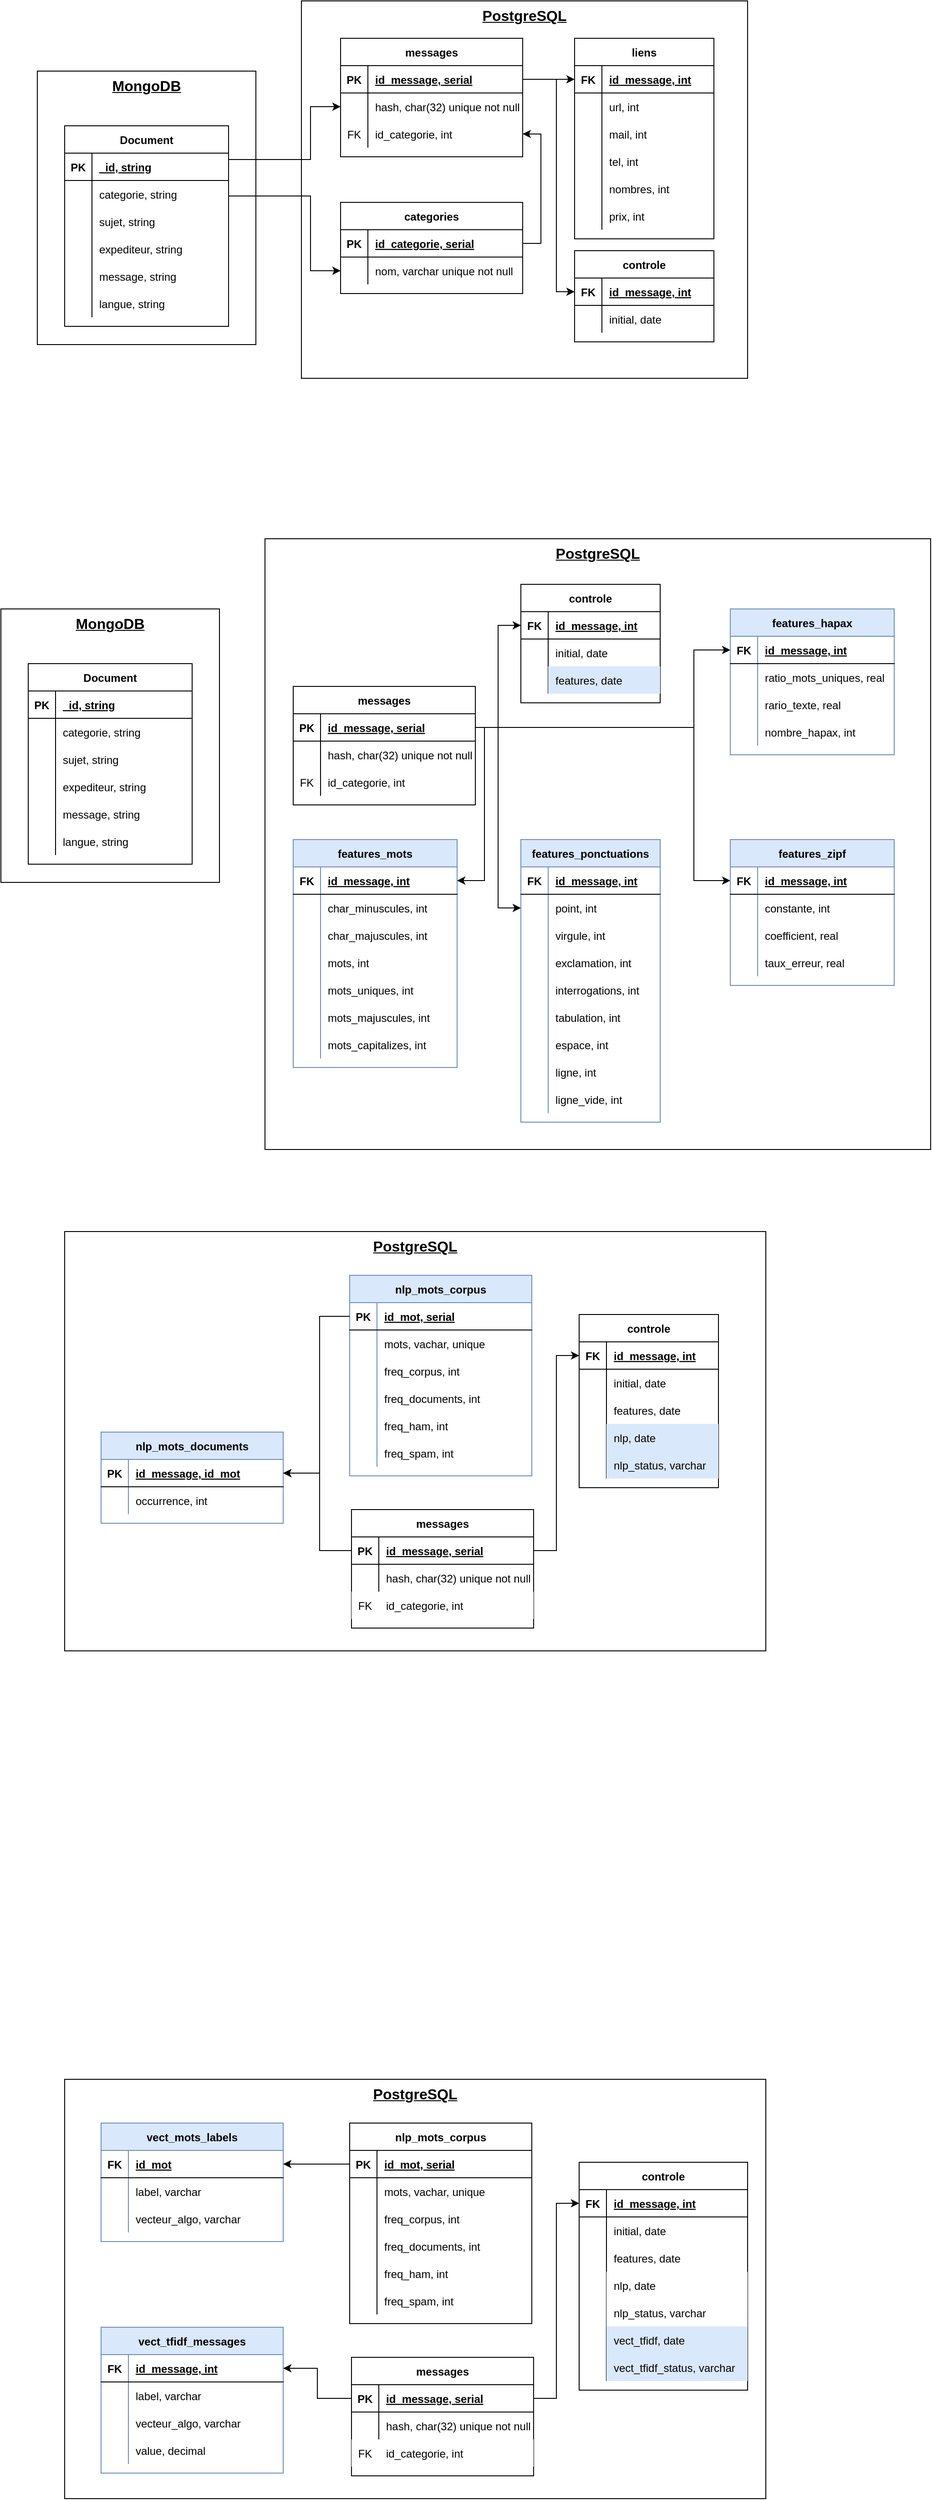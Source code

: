 <mxfile version="24.5.3" type="device">
  <diagram id="R2lEEEUBdFMjLlhIrx00" name="Page-1">
    <mxGraphModel dx="265" dy="870" grid="1" gridSize="10" guides="1" tooltips="1" connect="1" arrows="1" fold="1" page="1" pageScale="1" pageWidth="1169" pageHeight="827" math="0" shadow="0" extFonts="Permanent Marker^https://fonts.googleapis.com/css?family=Permanent+Marker">
      <root>
        <mxCell id="0" />
        <mxCell id="1" parent="0" />
        <mxCell id="YnN1iWU5IfrE1Umid37B-1" value="&lt;b&gt;&lt;u&gt;&lt;font style=&quot;font-size: 16px;&quot;&gt;PostgreSQL&lt;/font&gt;&lt;/u&gt;&lt;/b&gt;" style="whiteSpace=wrap;html=1;align=center;verticalAlign=top;fontColor=#000000;" parent="1" vertex="1">
          <mxGeometry x="1560" y="310" width="490" height="414" as="geometry" />
        </mxCell>
        <mxCell id="YnN1iWU5IfrE1Umid37B-2" value="&lt;b&gt;&lt;u&gt;&lt;font style=&quot;font-size: 16px;&quot;&gt;MongoDB&lt;/font&gt;&lt;/u&gt;&lt;/b&gt;" style="whiteSpace=wrap;html=1;align=center;verticalAlign=top;fontColor=#000000;" parent="1" vertex="1">
          <mxGeometry x="1270" y="387" width="240" height="300" as="geometry" />
        </mxCell>
        <mxCell id="YnN1iWU5IfrE1Umid37B-3" value="Document" style="shape=table;startSize=30;container=1;collapsible=1;childLayout=tableLayout;fixedRows=1;rowLines=0;fontStyle=1;align=center;resizeLast=1;fontColor=#000000;" parent="1" vertex="1">
          <mxGeometry x="1300" y="447" width="180" height="220" as="geometry" />
        </mxCell>
        <mxCell id="YnN1iWU5IfrE1Umid37B-4" value="" style="shape=tableRow;horizontal=0;startSize=0;swimlaneHead=0;swimlaneBody=0;fillColor=none;collapsible=0;dropTarget=0;points=[[0,0.5],[1,0.5]];portConstraint=eastwest;top=0;left=0;right=0;bottom=1;fontColor=#000000;" parent="YnN1iWU5IfrE1Umid37B-3" vertex="1">
          <mxGeometry y="30" width="180" height="30" as="geometry" />
        </mxCell>
        <mxCell id="YnN1iWU5IfrE1Umid37B-5" value="PK" style="shape=partialRectangle;connectable=0;fillColor=none;top=0;left=0;bottom=0;right=0;fontStyle=1;overflow=hidden;fontColor=#000000;" parent="YnN1iWU5IfrE1Umid37B-4" vertex="1">
          <mxGeometry width="30" height="30" as="geometry">
            <mxRectangle width="30" height="30" as="alternateBounds" />
          </mxGeometry>
        </mxCell>
        <mxCell id="YnN1iWU5IfrE1Umid37B-6" value="_id, string" style="shape=partialRectangle;connectable=0;fillColor=none;top=0;left=0;bottom=0;right=0;align=left;spacingLeft=6;fontStyle=5;overflow=hidden;fontColor=#000000;" parent="YnN1iWU5IfrE1Umid37B-4" vertex="1">
          <mxGeometry x="30" width="150" height="30" as="geometry">
            <mxRectangle width="150" height="30" as="alternateBounds" />
          </mxGeometry>
        </mxCell>
        <mxCell id="YnN1iWU5IfrE1Umid37B-7" value="" style="shape=tableRow;horizontal=0;startSize=0;swimlaneHead=0;swimlaneBody=0;fillColor=none;collapsible=0;dropTarget=0;points=[[0,0.5],[1,0.5]];portConstraint=eastwest;top=0;left=0;right=0;bottom=0;fontColor=#000000;" parent="YnN1iWU5IfrE1Umid37B-3" vertex="1">
          <mxGeometry y="60" width="180" height="30" as="geometry" />
        </mxCell>
        <mxCell id="YnN1iWU5IfrE1Umid37B-8" value="" style="shape=partialRectangle;connectable=0;fillColor=none;top=0;left=0;bottom=0;right=0;editable=1;overflow=hidden;fontColor=#000000;" parent="YnN1iWU5IfrE1Umid37B-7" vertex="1">
          <mxGeometry width="30" height="30" as="geometry">
            <mxRectangle width="30" height="30" as="alternateBounds" />
          </mxGeometry>
        </mxCell>
        <mxCell id="YnN1iWU5IfrE1Umid37B-9" value="categorie, string" style="shape=partialRectangle;connectable=0;fillColor=none;top=0;left=0;bottom=0;right=0;align=left;spacingLeft=6;overflow=hidden;fontColor=#000000;" parent="YnN1iWU5IfrE1Umid37B-7" vertex="1">
          <mxGeometry x="30" width="150" height="30" as="geometry">
            <mxRectangle width="150" height="30" as="alternateBounds" />
          </mxGeometry>
        </mxCell>
        <mxCell id="YnN1iWU5IfrE1Umid37B-10" value="" style="shape=tableRow;horizontal=0;startSize=0;swimlaneHead=0;swimlaneBody=0;fillColor=none;collapsible=0;dropTarget=0;points=[[0,0.5],[1,0.5]];portConstraint=eastwest;top=0;left=0;right=0;bottom=0;fontColor=#000000;" parent="YnN1iWU5IfrE1Umid37B-3" vertex="1">
          <mxGeometry y="90" width="180" height="30" as="geometry" />
        </mxCell>
        <mxCell id="YnN1iWU5IfrE1Umid37B-11" value="" style="shape=partialRectangle;connectable=0;fillColor=none;top=0;left=0;bottom=0;right=0;editable=1;overflow=hidden;fontColor=#000000;" parent="YnN1iWU5IfrE1Umid37B-10" vertex="1">
          <mxGeometry width="30" height="30" as="geometry">
            <mxRectangle width="30" height="30" as="alternateBounds" />
          </mxGeometry>
        </mxCell>
        <mxCell id="YnN1iWU5IfrE1Umid37B-12" value="sujet, string" style="shape=partialRectangle;connectable=0;fillColor=none;top=0;left=0;bottom=0;right=0;align=left;spacingLeft=6;overflow=hidden;fontColor=#000000;" parent="YnN1iWU5IfrE1Umid37B-10" vertex="1">
          <mxGeometry x="30" width="150" height="30" as="geometry">
            <mxRectangle width="150" height="30" as="alternateBounds" />
          </mxGeometry>
        </mxCell>
        <mxCell id="YnN1iWU5IfrE1Umid37B-13" value="" style="shape=tableRow;horizontal=0;startSize=0;swimlaneHead=0;swimlaneBody=0;fillColor=none;collapsible=0;dropTarget=0;points=[[0,0.5],[1,0.5]];portConstraint=eastwest;top=0;left=0;right=0;bottom=0;fontColor=#000000;" parent="YnN1iWU5IfrE1Umid37B-3" vertex="1">
          <mxGeometry y="120" width="180" height="30" as="geometry" />
        </mxCell>
        <mxCell id="YnN1iWU5IfrE1Umid37B-14" value="" style="shape=partialRectangle;connectable=0;fillColor=none;top=0;left=0;bottom=0;right=0;editable=1;overflow=hidden;fontColor=#000000;" parent="YnN1iWU5IfrE1Umid37B-13" vertex="1">
          <mxGeometry width="30" height="30" as="geometry">
            <mxRectangle width="30" height="30" as="alternateBounds" />
          </mxGeometry>
        </mxCell>
        <mxCell id="YnN1iWU5IfrE1Umid37B-15" value="expediteur, string" style="shape=partialRectangle;connectable=0;fillColor=none;top=0;left=0;bottom=0;right=0;align=left;spacingLeft=6;overflow=hidden;fontColor=#000000;" parent="YnN1iWU5IfrE1Umid37B-13" vertex="1">
          <mxGeometry x="30" width="150" height="30" as="geometry">
            <mxRectangle width="150" height="30" as="alternateBounds" />
          </mxGeometry>
        </mxCell>
        <mxCell id="YnN1iWU5IfrE1Umid37B-16" style="shape=tableRow;horizontal=0;startSize=0;swimlaneHead=0;swimlaneBody=0;fillColor=none;collapsible=0;dropTarget=0;points=[[0,0.5],[1,0.5]];portConstraint=eastwest;top=0;left=0;right=0;bottom=0;fontColor=#000000;" parent="YnN1iWU5IfrE1Umid37B-3" vertex="1">
          <mxGeometry y="150" width="180" height="30" as="geometry" />
        </mxCell>
        <mxCell id="YnN1iWU5IfrE1Umid37B-17" style="shape=partialRectangle;connectable=0;fillColor=none;top=0;left=0;bottom=0;right=0;editable=1;overflow=hidden;fontColor=#000000;" parent="YnN1iWU5IfrE1Umid37B-16" vertex="1">
          <mxGeometry width="30" height="30" as="geometry">
            <mxRectangle width="30" height="30" as="alternateBounds" />
          </mxGeometry>
        </mxCell>
        <mxCell id="YnN1iWU5IfrE1Umid37B-18" value="message, string" style="shape=partialRectangle;connectable=0;fillColor=none;top=0;left=0;bottom=0;right=0;align=left;spacingLeft=6;overflow=hidden;fontColor=#000000;" parent="YnN1iWU5IfrE1Umid37B-16" vertex="1">
          <mxGeometry x="30" width="150" height="30" as="geometry">
            <mxRectangle width="150" height="30" as="alternateBounds" />
          </mxGeometry>
        </mxCell>
        <mxCell id="YnN1iWU5IfrE1Umid37B-19" style="shape=tableRow;horizontal=0;startSize=0;swimlaneHead=0;swimlaneBody=0;fillColor=none;collapsible=0;dropTarget=0;points=[[0,0.5],[1,0.5]];portConstraint=eastwest;top=0;left=0;right=0;bottom=0;fontColor=#000000;" parent="YnN1iWU5IfrE1Umid37B-3" vertex="1">
          <mxGeometry y="180" width="180" height="30" as="geometry" />
        </mxCell>
        <mxCell id="YnN1iWU5IfrE1Umid37B-20" style="shape=partialRectangle;connectable=0;fillColor=none;top=0;left=0;bottom=0;right=0;editable=1;overflow=hidden;fontColor=#000000;" parent="YnN1iWU5IfrE1Umid37B-19" vertex="1">
          <mxGeometry width="30" height="30" as="geometry">
            <mxRectangle width="30" height="30" as="alternateBounds" />
          </mxGeometry>
        </mxCell>
        <mxCell id="YnN1iWU5IfrE1Umid37B-21" value="langue, string" style="shape=partialRectangle;connectable=0;fillColor=none;top=0;left=0;bottom=0;right=0;align=left;spacingLeft=6;overflow=hidden;fontColor=#000000;" parent="YnN1iWU5IfrE1Umid37B-19" vertex="1">
          <mxGeometry x="30" width="150" height="30" as="geometry">
            <mxRectangle width="150" height="30" as="alternateBounds" />
          </mxGeometry>
        </mxCell>
        <mxCell id="YnN1iWU5IfrE1Umid37B-22" value="" style="shape=tableRow;horizontal=0;startSize=0;swimlaneHead=0;swimlaneBody=0;fillColor=none;collapsible=0;dropTarget=0;points=[[0,0.5],[1,0.5]];portConstraint=eastwest;top=0;left=0;right=0;bottom=0;fontColor=#000000;" parent="1" vertex="1">
          <mxGeometry x="1300" y="545" width="180" height="30" as="geometry" />
        </mxCell>
        <mxCell id="YnN1iWU5IfrE1Umid37B-23" value="messages" style="shape=table;startSize=30;container=1;collapsible=1;childLayout=tableLayout;fixedRows=1;rowLines=0;fontStyle=1;align=center;resizeLast=1;fontColor=#000000;" parent="1" vertex="1">
          <mxGeometry x="1603" y="351" width="200" height="130" as="geometry" />
        </mxCell>
        <mxCell id="YnN1iWU5IfrE1Umid37B-24" value="" style="shape=tableRow;horizontal=0;startSize=0;swimlaneHead=0;swimlaneBody=0;fillColor=none;collapsible=0;dropTarget=0;points=[[0,0.5],[1,0.5]];portConstraint=eastwest;top=0;left=0;right=0;bottom=1;fontColor=#000000;" parent="YnN1iWU5IfrE1Umid37B-23" vertex="1">
          <mxGeometry y="30" width="200" height="30" as="geometry" />
        </mxCell>
        <mxCell id="YnN1iWU5IfrE1Umid37B-25" value="PK" style="shape=partialRectangle;connectable=0;fillColor=none;top=0;left=0;bottom=0;right=0;fontStyle=1;overflow=hidden;fontColor=#000000;" parent="YnN1iWU5IfrE1Umid37B-24" vertex="1">
          <mxGeometry width="30" height="30" as="geometry">
            <mxRectangle width="30" height="30" as="alternateBounds" />
          </mxGeometry>
        </mxCell>
        <mxCell id="YnN1iWU5IfrE1Umid37B-26" value="id_message, serial" style="shape=partialRectangle;connectable=0;fillColor=none;top=0;left=0;bottom=0;right=0;align=left;spacingLeft=6;fontStyle=5;overflow=hidden;fontColor=#000000;" parent="YnN1iWU5IfrE1Umid37B-24" vertex="1">
          <mxGeometry x="30" width="170" height="30" as="geometry">
            <mxRectangle width="170" height="30" as="alternateBounds" />
          </mxGeometry>
        </mxCell>
        <mxCell id="YnN1iWU5IfrE1Umid37B-27" value="" style="shape=tableRow;horizontal=0;startSize=0;swimlaneHead=0;swimlaneBody=0;fillColor=none;collapsible=0;dropTarget=0;points=[[0,0.5],[1,0.5]];portConstraint=eastwest;top=0;left=0;right=0;bottom=0;fontColor=#000000;" parent="YnN1iWU5IfrE1Umid37B-23" vertex="1">
          <mxGeometry y="60" width="200" height="30" as="geometry" />
        </mxCell>
        <mxCell id="YnN1iWU5IfrE1Umid37B-28" value="" style="shape=partialRectangle;connectable=0;fillColor=none;top=0;left=0;bottom=0;right=0;editable=1;overflow=hidden;fontColor=#000000;" parent="YnN1iWU5IfrE1Umid37B-27" vertex="1">
          <mxGeometry width="30" height="30" as="geometry">
            <mxRectangle width="30" height="30" as="alternateBounds" />
          </mxGeometry>
        </mxCell>
        <mxCell id="YnN1iWU5IfrE1Umid37B-29" value="hash, char(32) unique not null" style="shape=partialRectangle;connectable=0;fillColor=none;top=0;left=0;bottom=0;right=0;align=left;spacingLeft=6;overflow=hidden;fontColor=#000000;" parent="YnN1iWU5IfrE1Umid37B-27" vertex="1">
          <mxGeometry x="30" width="170" height="30" as="geometry">
            <mxRectangle width="170" height="30" as="alternateBounds" />
          </mxGeometry>
        </mxCell>
        <mxCell id="YnN1iWU5IfrE1Umid37B-30" value="" style="shape=tableRow;horizontal=0;startSize=0;swimlaneHead=0;swimlaneBody=0;fillColor=none;collapsible=0;dropTarget=0;points=[[0,0.5],[1,0.5]];portConstraint=eastwest;top=0;left=0;right=0;bottom=0;fontColor=#000000;" parent="YnN1iWU5IfrE1Umid37B-23" vertex="1">
          <mxGeometry y="90" width="200" height="30" as="geometry" />
        </mxCell>
        <mxCell id="YnN1iWU5IfrE1Umid37B-31" value="FK" style="shape=partialRectangle;connectable=0;fillColor=none;top=0;left=0;bottom=0;right=0;editable=1;overflow=hidden;fontColor=#000000;" parent="YnN1iWU5IfrE1Umid37B-30" vertex="1">
          <mxGeometry width="30" height="30" as="geometry">
            <mxRectangle width="30" height="30" as="alternateBounds" />
          </mxGeometry>
        </mxCell>
        <mxCell id="YnN1iWU5IfrE1Umid37B-32" value="id_categorie, int" style="shape=partialRectangle;connectable=0;fillColor=none;top=0;left=0;bottom=0;right=0;align=left;spacingLeft=6;overflow=hidden;fontColor=#000000;" parent="YnN1iWU5IfrE1Umid37B-30" vertex="1">
          <mxGeometry x="30" width="170" height="30" as="geometry">
            <mxRectangle width="170" height="30" as="alternateBounds" />
          </mxGeometry>
        </mxCell>
        <mxCell id="YnN1iWU5IfrE1Umid37B-96" value="categories" style="shape=table;startSize=30;container=1;collapsible=1;childLayout=tableLayout;fixedRows=1;rowLines=0;fontStyle=1;align=center;resizeLast=1;fontColor=#000000;" parent="1" vertex="1">
          <mxGeometry x="1603" y="531" width="200" height="100" as="geometry">
            <mxRectangle x="1533" y="600" width="100" height="30" as="alternateBounds" />
          </mxGeometry>
        </mxCell>
        <mxCell id="YnN1iWU5IfrE1Umid37B-97" value="" style="shape=tableRow;horizontal=0;startSize=0;swimlaneHead=0;swimlaneBody=0;fillColor=none;collapsible=0;dropTarget=0;points=[[0,0.5],[1,0.5]];portConstraint=eastwest;top=0;left=0;right=0;bottom=1;fontColor=#000000;" parent="YnN1iWU5IfrE1Umid37B-96" vertex="1">
          <mxGeometry y="30" width="200" height="30" as="geometry" />
        </mxCell>
        <mxCell id="YnN1iWU5IfrE1Umid37B-98" value="PK" style="shape=partialRectangle;connectable=0;fillColor=none;top=0;left=0;bottom=0;right=0;fontStyle=1;overflow=hidden;fontColor=#000000;" parent="YnN1iWU5IfrE1Umid37B-97" vertex="1">
          <mxGeometry width="30" height="30" as="geometry">
            <mxRectangle width="30" height="30" as="alternateBounds" />
          </mxGeometry>
        </mxCell>
        <mxCell id="YnN1iWU5IfrE1Umid37B-99" value="id_categorie, serial" style="shape=partialRectangle;connectable=0;fillColor=none;top=0;left=0;bottom=0;right=0;align=left;spacingLeft=6;fontStyle=5;overflow=hidden;fontColor=#000000;" parent="YnN1iWU5IfrE1Umid37B-97" vertex="1">
          <mxGeometry x="30" width="170" height="30" as="geometry">
            <mxRectangle width="170" height="30" as="alternateBounds" />
          </mxGeometry>
        </mxCell>
        <mxCell id="YnN1iWU5IfrE1Umid37B-100" value="" style="shape=tableRow;horizontal=0;startSize=0;swimlaneHead=0;swimlaneBody=0;fillColor=none;collapsible=0;dropTarget=0;points=[[0,0.5],[1,0.5]];portConstraint=eastwest;top=0;left=0;right=0;bottom=0;fontColor=#000000;" parent="YnN1iWU5IfrE1Umid37B-96" vertex="1">
          <mxGeometry y="60" width="200" height="30" as="geometry" />
        </mxCell>
        <mxCell id="YnN1iWU5IfrE1Umid37B-101" value="" style="shape=partialRectangle;connectable=0;fillColor=none;top=0;left=0;bottom=0;right=0;editable=1;overflow=hidden;fontColor=#000000;" parent="YnN1iWU5IfrE1Umid37B-100" vertex="1">
          <mxGeometry width="30" height="30" as="geometry">
            <mxRectangle width="30" height="30" as="alternateBounds" />
          </mxGeometry>
        </mxCell>
        <mxCell id="YnN1iWU5IfrE1Umid37B-102" value="nom, varchar unique not null" style="shape=partialRectangle;connectable=0;fillColor=none;top=0;left=0;bottom=0;right=0;align=left;spacingLeft=6;overflow=hidden;fontColor=#000000;" parent="YnN1iWU5IfrE1Umid37B-100" vertex="1">
          <mxGeometry x="30" width="170" height="30" as="geometry">
            <mxRectangle width="170" height="30" as="alternateBounds" />
          </mxGeometry>
        </mxCell>
        <mxCell id="YnN1iWU5IfrE1Umid37B-103" value="liens" style="shape=table;startSize=30;container=1;collapsible=1;childLayout=tableLayout;fixedRows=1;rowLines=0;fontStyle=1;align=center;resizeLast=1;fontColor=#000000;" parent="1" vertex="1">
          <mxGeometry x="1860" y="351" width="153" height="220" as="geometry" />
        </mxCell>
        <mxCell id="YnN1iWU5IfrE1Umid37B-104" value="" style="shape=tableRow;horizontal=0;startSize=0;swimlaneHead=0;swimlaneBody=0;fillColor=none;collapsible=0;dropTarget=0;points=[[0,0.5],[1,0.5]];portConstraint=eastwest;top=0;left=0;right=0;bottom=1;fontColor=#000000;" parent="YnN1iWU5IfrE1Umid37B-103" vertex="1">
          <mxGeometry y="30" width="153" height="30" as="geometry" />
        </mxCell>
        <mxCell id="YnN1iWU5IfrE1Umid37B-105" value="FK" style="shape=partialRectangle;connectable=0;fillColor=none;top=0;left=0;bottom=0;right=0;fontStyle=1;overflow=hidden;fontColor=#000000;" parent="YnN1iWU5IfrE1Umid37B-104" vertex="1">
          <mxGeometry width="30" height="30" as="geometry">
            <mxRectangle width="30" height="30" as="alternateBounds" />
          </mxGeometry>
        </mxCell>
        <mxCell id="YnN1iWU5IfrE1Umid37B-106" value="id_message, int" style="shape=partialRectangle;connectable=0;fillColor=none;top=0;left=0;bottom=0;right=0;align=left;spacingLeft=6;fontStyle=5;overflow=hidden;fontColor=#000000;" parent="YnN1iWU5IfrE1Umid37B-104" vertex="1">
          <mxGeometry x="30" width="123" height="30" as="geometry">
            <mxRectangle width="123" height="30" as="alternateBounds" />
          </mxGeometry>
        </mxCell>
        <mxCell id="YnN1iWU5IfrE1Umid37B-107" value="" style="shape=tableRow;horizontal=0;startSize=0;swimlaneHead=0;swimlaneBody=0;fillColor=none;collapsible=0;dropTarget=0;points=[[0,0.5],[1,0.5]];portConstraint=eastwest;top=0;left=0;right=0;bottom=0;fontColor=#000000;" parent="YnN1iWU5IfrE1Umid37B-103" vertex="1">
          <mxGeometry y="60" width="153" height="30" as="geometry" />
        </mxCell>
        <mxCell id="YnN1iWU5IfrE1Umid37B-108" value="" style="shape=partialRectangle;connectable=0;fillColor=none;top=0;left=0;bottom=0;right=0;editable=1;overflow=hidden;fontColor=#000000;" parent="YnN1iWU5IfrE1Umid37B-107" vertex="1">
          <mxGeometry width="30" height="30" as="geometry">
            <mxRectangle width="30" height="30" as="alternateBounds" />
          </mxGeometry>
        </mxCell>
        <mxCell id="YnN1iWU5IfrE1Umid37B-109" value="url, int " style="shape=partialRectangle;connectable=0;fillColor=none;top=0;left=0;bottom=0;right=0;align=left;spacingLeft=6;overflow=hidden;fontColor=#000000;" parent="YnN1iWU5IfrE1Umid37B-107" vertex="1">
          <mxGeometry x="30" width="123" height="30" as="geometry">
            <mxRectangle width="123" height="30" as="alternateBounds" />
          </mxGeometry>
        </mxCell>
        <mxCell id="YnN1iWU5IfrE1Umid37B-110" value="" style="shape=tableRow;horizontal=0;startSize=0;swimlaneHead=0;swimlaneBody=0;fillColor=none;collapsible=0;dropTarget=0;points=[[0,0.5],[1,0.5]];portConstraint=eastwest;top=0;left=0;right=0;bottom=0;fontColor=#000000;" parent="YnN1iWU5IfrE1Umid37B-103" vertex="1">
          <mxGeometry y="90" width="153" height="30" as="geometry" />
        </mxCell>
        <mxCell id="YnN1iWU5IfrE1Umid37B-111" value="" style="shape=partialRectangle;connectable=0;fillColor=none;top=0;left=0;bottom=0;right=0;editable=1;overflow=hidden;fontColor=#000000;" parent="YnN1iWU5IfrE1Umid37B-110" vertex="1">
          <mxGeometry width="30" height="30" as="geometry">
            <mxRectangle width="30" height="30" as="alternateBounds" />
          </mxGeometry>
        </mxCell>
        <mxCell id="YnN1iWU5IfrE1Umid37B-112" value="mail, int" style="shape=partialRectangle;connectable=0;fillColor=none;top=0;left=0;bottom=0;right=0;align=left;spacingLeft=6;overflow=hidden;fontColor=#000000;" parent="YnN1iWU5IfrE1Umid37B-110" vertex="1">
          <mxGeometry x="30" width="123" height="30" as="geometry">
            <mxRectangle width="123" height="30" as="alternateBounds" />
          </mxGeometry>
        </mxCell>
        <mxCell id="YnN1iWU5IfrE1Umid37B-113" value="" style="shape=tableRow;horizontal=0;startSize=0;swimlaneHead=0;swimlaneBody=0;fillColor=none;collapsible=0;dropTarget=0;points=[[0,0.5],[1,0.5]];portConstraint=eastwest;top=0;left=0;right=0;bottom=0;fontColor=#000000;" parent="YnN1iWU5IfrE1Umid37B-103" vertex="1">
          <mxGeometry y="120" width="153" height="30" as="geometry" />
        </mxCell>
        <mxCell id="YnN1iWU5IfrE1Umid37B-114" value="" style="shape=partialRectangle;connectable=0;fillColor=none;top=0;left=0;bottom=0;right=0;editable=1;overflow=hidden;fontColor=#000000;" parent="YnN1iWU5IfrE1Umid37B-113" vertex="1">
          <mxGeometry width="30" height="30" as="geometry">
            <mxRectangle width="30" height="30" as="alternateBounds" />
          </mxGeometry>
        </mxCell>
        <mxCell id="YnN1iWU5IfrE1Umid37B-115" value="tel, int" style="shape=partialRectangle;connectable=0;fillColor=none;top=0;left=0;bottom=0;right=0;align=left;spacingLeft=6;overflow=hidden;fontColor=#000000;" parent="YnN1iWU5IfrE1Umid37B-113" vertex="1">
          <mxGeometry x="30" width="123" height="30" as="geometry">
            <mxRectangle width="123" height="30" as="alternateBounds" />
          </mxGeometry>
        </mxCell>
        <mxCell id="YnN1iWU5IfrE1Umid37B-116" style="shape=tableRow;horizontal=0;startSize=0;swimlaneHead=0;swimlaneBody=0;fillColor=none;collapsible=0;dropTarget=0;points=[[0,0.5],[1,0.5]];portConstraint=eastwest;top=0;left=0;right=0;bottom=0;fontColor=#000000;" parent="YnN1iWU5IfrE1Umid37B-103" vertex="1">
          <mxGeometry y="150" width="153" height="30" as="geometry" />
        </mxCell>
        <mxCell id="YnN1iWU5IfrE1Umid37B-117" style="shape=partialRectangle;connectable=0;fillColor=none;top=0;left=0;bottom=0;right=0;editable=1;overflow=hidden;fontColor=#000000;" parent="YnN1iWU5IfrE1Umid37B-116" vertex="1">
          <mxGeometry width="30" height="30" as="geometry">
            <mxRectangle width="30" height="30" as="alternateBounds" />
          </mxGeometry>
        </mxCell>
        <mxCell id="YnN1iWU5IfrE1Umid37B-118" value="nombres, int" style="shape=partialRectangle;connectable=0;fillColor=none;top=0;left=0;bottom=0;right=0;align=left;spacingLeft=6;overflow=hidden;fontColor=#000000;" parent="YnN1iWU5IfrE1Umid37B-116" vertex="1">
          <mxGeometry x="30" width="123" height="30" as="geometry">
            <mxRectangle width="123" height="30" as="alternateBounds" />
          </mxGeometry>
        </mxCell>
        <mxCell id="YnN1iWU5IfrE1Umid37B-119" style="shape=tableRow;horizontal=0;startSize=0;swimlaneHead=0;swimlaneBody=0;fillColor=none;collapsible=0;dropTarget=0;points=[[0,0.5],[1,0.5]];portConstraint=eastwest;top=0;left=0;right=0;bottom=0;fontColor=#000000;" parent="YnN1iWU5IfrE1Umid37B-103" vertex="1">
          <mxGeometry y="180" width="153" height="30" as="geometry" />
        </mxCell>
        <mxCell id="YnN1iWU5IfrE1Umid37B-120" style="shape=partialRectangle;connectable=0;fillColor=none;top=0;left=0;bottom=0;right=0;editable=1;overflow=hidden;fontColor=#000000;" parent="YnN1iWU5IfrE1Umid37B-119" vertex="1">
          <mxGeometry width="30" height="30" as="geometry">
            <mxRectangle width="30" height="30" as="alternateBounds" />
          </mxGeometry>
        </mxCell>
        <mxCell id="YnN1iWU5IfrE1Umid37B-121" value="prix, int" style="shape=partialRectangle;connectable=0;fillColor=none;top=0;left=0;bottom=0;right=0;align=left;spacingLeft=6;overflow=hidden;fontColor=#000000;" parent="YnN1iWU5IfrE1Umid37B-119" vertex="1">
          <mxGeometry x="30" width="123" height="30" as="geometry">
            <mxRectangle width="123" height="30" as="alternateBounds" />
          </mxGeometry>
        </mxCell>
        <mxCell id="YnN1iWU5IfrE1Umid37B-122" style="edgeStyle=orthogonalEdgeStyle;rounded=0;orthogonalLoop=1;jettySize=auto;html=1;exitX=1;exitY=0.5;exitDx=0;exitDy=0;entryX=1;entryY=0.5;entryDx=0;entryDy=0;fontColor=#000000;" parent="1" source="YnN1iWU5IfrE1Umid37B-97" target="YnN1iWU5IfrE1Umid37B-30" edge="1">
          <mxGeometry relative="1" as="geometry" />
        </mxCell>
        <mxCell id="YnN1iWU5IfrE1Umid37B-189" style="edgeStyle=orthogonalEdgeStyle;rounded=0;orthogonalLoop=1;jettySize=auto;html=1;exitX=1;exitY=0.5;exitDx=0;exitDy=0;entryX=0;entryY=0.5;entryDx=0;entryDy=0;" parent="1" source="YnN1iWU5IfrE1Umid37B-24" target="YnN1iWU5IfrE1Umid37B-104" edge="1">
          <mxGeometry relative="1" as="geometry" />
        </mxCell>
        <mxCell id="YnN1iWU5IfrE1Umid37B-190" style="edgeStyle=orthogonalEdgeStyle;rounded=0;orthogonalLoop=1;jettySize=auto;html=1;exitX=1;exitY=0.5;exitDx=0;exitDy=0;entryX=0;entryY=0.5;entryDx=0;entryDy=0;" parent="1" source="YnN1iWU5IfrE1Umid37B-4" target="YnN1iWU5IfrE1Umid37B-27" edge="1">
          <mxGeometry relative="1" as="geometry">
            <Array as="points">
              <mxPoint x="1480" y="484" />
              <mxPoint x="1570" y="484" />
              <mxPoint x="1570" y="426" />
            </Array>
          </mxGeometry>
        </mxCell>
        <mxCell id="YnN1iWU5IfrE1Umid37B-191" style="edgeStyle=orthogonalEdgeStyle;rounded=0;orthogonalLoop=1;jettySize=auto;html=1;exitX=1;exitY=0.5;exitDx=0;exitDy=0;entryX=0;entryY=0.5;entryDx=0;entryDy=0;" parent="1" source="YnN1iWU5IfrE1Umid37B-7" target="YnN1iWU5IfrE1Umid37B-100" edge="1">
          <mxGeometry relative="1" as="geometry">
            <Array as="points">
              <mxPoint x="1480" y="524" />
              <mxPoint x="1570" y="524" />
              <mxPoint x="1570" y="606" />
            </Array>
          </mxGeometry>
        </mxCell>
        <mxCell id="2" value="controle" style="shape=table;startSize=30;container=1;collapsible=1;childLayout=tableLayout;fixedRows=1;rowLines=0;fontStyle=1;align=center;resizeLast=1;fontColor=#000000;" parent="1" vertex="1">
          <mxGeometry x="1860" y="584" width="153" height="100" as="geometry" />
        </mxCell>
        <mxCell id="3" value="" style="shape=tableRow;horizontal=0;startSize=0;swimlaneHead=0;swimlaneBody=0;fillColor=none;collapsible=0;dropTarget=0;points=[[0,0.5],[1,0.5]];portConstraint=eastwest;top=0;left=0;right=0;bottom=1;fontColor=#000000;" parent="2" vertex="1">
          <mxGeometry y="30" width="153" height="30" as="geometry" />
        </mxCell>
        <mxCell id="4" value="FK" style="shape=partialRectangle;connectable=0;fillColor=none;top=0;left=0;bottom=0;right=0;fontStyle=1;overflow=hidden;fontColor=#000000;" parent="3" vertex="1">
          <mxGeometry width="30" height="30" as="geometry">
            <mxRectangle width="30" height="30" as="alternateBounds" />
          </mxGeometry>
        </mxCell>
        <mxCell id="5" value="id_message, int" style="shape=partialRectangle;connectable=0;fillColor=none;top=0;left=0;bottom=0;right=0;align=left;spacingLeft=6;fontStyle=5;overflow=hidden;fontColor=#000000;" parent="3" vertex="1">
          <mxGeometry x="30" width="123" height="30" as="geometry">
            <mxRectangle width="123" height="30" as="alternateBounds" />
          </mxGeometry>
        </mxCell>
        <mxCell id="6" value="" style="shape=tableRow;horizontal=0;startSize=0;swimlaneHead=0;swimlaneBody=0;fillColor=none;collapsible=0;dropTarget=0;points=[[0,0.5],[1,0.5]];portConstraint=eastwest;top=0;left=0;right=0;bottom=0;fontColor=#000000;" parent="2" vertex="1">
          <mxGeometry y="60" width="153" height="30" as="geometry" />
        </mxCell>
        <mxCell id="7" value="" style="shape=partialRectangle;connectable=0;fillColor=none;top=0;left=0;bottom=0;right=0;editable=1;overflow=hidden;fontColor=#000000;" parent="6" vertex="1">
          <mxGeometry width="30" height="30" as="geometry">
            <mxRectangle width="30" height="30" as="alternateBounds" />
          </mxGeometry>
        </mxCell>
        <mxCell id="8" value="initial, date" style="shape=partialRectangle;connectable=0;fillColor=none;top=0;left=0;bottom=0;right=0;align=left;spacingLeft=6;overflow=hidden;fontColor=#000000;" parent="6" vertex="1">
          <mxGeometry x="30" width="123" height="30" as="geometry">
            <mxRectangle width="123" height="30" as="alternateBounds" />
          </mxGeometry>
        </mxCell>
        <mxCell id="Pg1TBPkiMCjxt-iEcsM9-21" style="edgeStyle=orthogonalEdgeStyle;rounded=0;orthogonalLoop=1;jettySize=auto;html=1;exitX=1;exitY=0.5;exitDx=0;exitDy=0;entryX=0;entryY=0.5;entryDx=0;entryDy=0;" parent="1" source="YnN1iWU5IfrE1Umid37B-24" target="3" edge="1">
          <mxGeometry relative="1" as="geometry">
            <Array as="points">
              <mxPoint x="1840" y="396" />
              <mxPoint x="1840" y="629" />
            </Array>
          </mxGeometry>
        </mxCell>
        <mxCell id="3aXO728m-4eHiPyrvcAe-8" value="&lt;b&gt;&lt;u&gt;&lt;font style=&quot;font-size: 16px;&quot;&gt;PostgreSQL&lt;/font&gt;&lt;/u&gt;&lt;/b&gt;" style="whiteSpace=wrap;html=1;align=center;verticalAlign=top;fontColor=#000000;" parent="1" vertex="1">
          <mxGeometry x="1520" y="900" width="731" height="670" as="geometry" />
        </mxCell>
        <mxCell id="3aXO728m-4eHiPyrvcAe-9" value="&lt;b&gt;&lt;u&gt;&lt;font style=&quot;font-size: 16px;&quot;&gt;MongoDB&lt;/font&gt;&lt;/u&gt;&lt;/b&gt;" style="whiteSpace=wrap;html=1;align=center;verticalAlign=top;fontColor=#000000;" parent="1" vertex="1">
          <mxGeometry x="1230" y="977" width="240" height="300" as="geometry" />
        </mxCell>
        <mxCell id="3aXO728m-4eHiPyrvcAe-10" value="Document" style="shape=table;startSize=30;container=1;collapsible=1;childLayout=tableLayout;fixedRows=1;rowLines=0;fontStyle=1;align=center;resizeLast=1;fontColor=#000000;" parent="1" vertex="1">
          <mxGeometry x="1260" y="1037" width="180" height="220" as="geometry" />
        </mxCell>
        <mxCell id="3aXO728m-4eHiPyrvcAe-11" value="" style="shape=tableRow;horizontal=0;startSize=0;swimlaneHead=0;swimlaneBody=0;fillColor=none;collapsible=0;dropTarget=0;points=[[0,0.5],[1,0.5]];portConstraint=eastwest;top=0;left=0;right=0;bottom=1;fontColor=#000000;" parent="3aXO728m-4eHiPyrvcAe-10" vertex="1">
          <mxGeometry y="30" width="180" height="30" as="geometry" />
        </mxCell>
        <mxCell id="3aXO728m-4eHiPyrvcAe-12" value="PK" style="shape=partialRectangle;connectable=0;fillColor=none;top=0;left=0;bottom=0;right=0;fontStyle=1;overflow=hidden;fontColor=#000000;" parent="3aXO728m-4eHiPyrvcAe-11" vertex="1">
          <mxGeometry width="30" height="30" as="geometry">
            <mxRectangle width="30" height="30" as="alternateBounds" />
          </mxGeometry>
        </mxCell>
        <mxCell id="3aXO728m-4eHiPyrvcAe-13" value="_id, string" style="shape=partialRectangle;connectable=0;fillColor=none;top=0;left=0;bottom=0;right=0;align=left;spacingLeft=6;fontStyle=5;overflow=hidden;fontColor=#000000;" parent="3aXO728m-4eHiPyrvcAe-11" vertex="1">
          <mxGeometry x="30" width="150" height="30" as="geometry">
            <mxRectangle width="150" height="30" as="alternateBounds" />
          </mxGeometry>
        </mxCell>
        <mxCell id="3aXO728m-4eHiPyrvcAe-14" value="" style="shape=tableRow;horizontal=0;startSize=0;swimlaneHead=0;swimlaneBody=0;fillColor=none;collapsible=0;dropTarget=0;points=[[0,0.5],[1,0.5]];portConstraint=eastwest;top=0;left=0;right=0;bottom=0;fontColor=#000000;" parent="3aXO728m-4eHiPyrvcAe-10" vertex="1">
          <mxGeometry y="60" width="180" height="30" as="geometry" />
        </mxCell>
        <mxCell id="3aXO728m-4eHiPyrvcAe-15" value="" style="shape=partialRectangle;connectable=0;fillColor=none;top=0;left=0;bottom=0;right=0;editable=1;overflow=hidden;fontColor=#000000;" parent="3aXO728m-4eHiPyrvcAe-14" vertex="1">
          <mxGeometry width="30" height="30" as="geometry">
            <mxRectangle width="30" height="30" as="alternateBounds" />
          </mxGeometry>
        </mxCell>
        <mxCell id="3aXO728m-4eHiPyrvcAe-16" value="categorie, string" style="shape=partialRectangle;connectable=0;fillColor=none;top=0;left=0;bottom=0;right=0;align=left;spacingLeft=6;overflow=hidden;fontColor=#000000;" parent="3aXO728m-4eHiPyrvcAe-14" vertex="1">
          <mxGeometry x="30" width="150" height="30" as="geometry">
            <mxRectangle width="150" height="30" as="alternateBounds" />
          </mxGeometry>
        </mxCell>
        <mxCell id="3aXO728m-4eHiPyrvcAe-17" value="" style="shape=tableRow;horizontal=0;startSize=0;swimlaneHead=0;swimlaneBody=0;fillColor=none;collapsible=0;dropTarget=0;points=[[0,0.5],[1,0.5]];portConstraint=eastwest;top=0;left=0;right=0;bottom=0;fontColor=#000000;" parent="3aXO728m-4eHiPyrvcAe-10" vertex="1">
          <mxGeometry y="90" width="180" height="30" as="geometry" />
        </mxCell>
        <mxCell id="3aXO728m-4eHiPyrvcAe-18" value="" style="shape=partialRectangle;connectable=0;fillColor=none;top=0;left=0;bottom=0;right=0;editable=1;overflow=hidden;fontColor=#000000;" parent="3aXO728m-4eHiPyrvcAe-17" vertex="1">
          <mxGeometry width="30" height="30" as="geometry">
            <mxRectangle width="30" height="30" as="alternateBounds" />
          </mxGeometry>
        </mxCell>
        <mxCell id="3aXO728m-4eHiPyrvcAe-19" value="sujet, string" style="shape=partialRectangle;connectable=0;fillColor=none;top=0;left=0;bottom=0;right=0;align=left;spacingLeft=6;overflow=hidden;fontColor=#000000;" parent="3aXO728m-4eHiPyrvcAe-17" vertex="1">
          <mxGeometry x="30" width="150" height="30" as="geometry">
            <mxRectangle width="150" height="30" as="alternateBounds" />
          </mxGeometry>
        </mxCell>
        <mxCell id="3aXO728m-4eHiPyrvcAe-20" value="" style="shape=tableRow;horizontal=0;startSize=0;swimlaneHead=0;swimlaneBody=0;fillColor=none;collapsible=0;dropTarget=0;points=[[0,0.5],[1,0.5]];portConstraint=eastwest;top=0;left=0;right=0;bottom=0;fontColor=#000000;" parent="3aXO728m-4eHiPyrvcAe-10" vertex="1">
          <mxGeometry y="120" width="180" height="30" as="geometry" />
        </mxCell>
        <mxCell id="3aXO728m-4eHiPyrvcAe-21" value="" style="shape=partialRectangle;connectable=0;fillColor=none;top=0;left=0;bottom=0;right=0;editable=1;overflow=hidden;fontColor=#000000;" parent="3aXO728m-4eHiPyrvcAe-20" vertex="1">
          <mxGeometry width="30" height="30" as="geometry">
            <mxRectangle width="30" height="30" as="alternateBounds" />
          </mxGeometry>
        </mxCell>
        <mxCell id="3aXO728m-4eHiPyrvcAe-22" value="expediteur, string" style="shape=partialRectangle;connectable=0;fillColor=none;top=0;left=0;bottom=0;right=0;align=left;spacingLeft=6;overflow=hidden;fontColor=#000000;" parent="3aXO728m-4eHiPyrvcAe-20" vertex="1">
          <mxGeometry x="30" width="150" height="30" as="geometry">
            <mxRectangle width="150" height="30" as="alternateBounds" />
          </mxGeometry>
        </mxCell>
        <mxCell id="3aXO728m-4eHiPyrvcAe-23" style="shape=tableRow;horizontal=0;startSize=0;swimlaneHead=0;swimlaneBody=0;fillColor=none;collapsible=0;dropTarget=0;points=[[0,0.5],[1,0.5]];portConstraint=eastwest;top=0;left=0;right=0;bottom=0;fontColor=#000000;" parent="3aXO728m-4eHiPyrvcAe-10" vertex="1">
          <mxGeometry y="150" width="180" height="30" as="geometry" />
        </mxCell>
        <mxCell id="3aXO728m-4eHiPyrvcAe-24" style="shape=partialRectangle;connectable=0;fillColor=none;top=0;left=0;bottom=0;right=0;editable=1;overflow=hidden;fontColor=#000000;" parent="3aXO728m-4eHiPyrvcAe-23" vertex="1">
          <mxGeometry width="30" height="30" as="geometry">
            <mxRectangle width="30" height="30" as="alternateBounds" />
          </mxGeometry>
        </mxCell>
        <mxCell id="3aXO728m-4eHiPyrvcAe-25" value="message, string" style="shape=partialRectangle;connectable=0;fillColor=none;top=0;left=0;bottom=0;right=0;align=left;spacingLeft=6;overflow=hidden;fontColor=#000000;" parent="3aXO728m-4eHiPyrvcAe-23" vertex="1">
          <mxGeometry x="30" width="150" height="30" as="geometry">
            <mxRectangle width="150" height="30" as="alternateBounds" />
          </mxGeometry>
        </mxCell>
        <mxCell id="3aXO728m-4eHiPyrvcAe-26" style="shape=tableRow;horizontal=0;startSize=0;swimlaneHead=0;swimlaneBody=0;fillColor=none;collapsible=0;dropTarget=0;points=[[0,0.5],[1,0.5]];portConstraint=eastwest;top=0;left=0;right=0;bottom=0;fontColor=#000000;" parent="3aXO728m-4eHiPyrvcAe-10" vertex="1">
          <mxGeometry y="180" width="180" height="30" as="geometry" />
        </mxCell>
        <mxCell id="3aXO728m-4eHiPyrvcAe-27" style="shape=partialRectangle;connectable=0;fillColor=none;top=0;left=0;bottom=0;right=0;editable=1;overflow=hidden;fontColor=#000000;" parent="3aXO728m-4eHiPyrvcAe-26" vertex="1">
          <mxGeometry width="30" height="30" as="geometry">
            <mxRectangle width="30" height="30" as="alternateBounds" />
          </mxGeometry>
        </mxCell>
        <mxCell id="3aXO728m-4eHiPyrvcAe-28" value="langue, string" style="shape=partialRectangle;connectable=0;fillColor=none;top=0;left=0;bottom=0;right=0;align=left;spacingLeft=6;overflow=hidden;fontColor=#000000;" parent="3aXO728m-4eHiPyrvcAe-26" vertex="1">
          <mxGeometry x="30" width="150" height="30" as="geometry">
            <mxRectangle width="150" height="30" as="alternateBounds" />
          </mxGeometry>
        </mxCell>
        <mxCell id="3aXO728m-4eHiPyrvcAe-29" value="" style="shape=tableRow;horizontal=0;startSize=0;swimlaneHead=0;swimlaneBody=0;fillColor=none;collapsible=0;dropTarget=0;points=[[0,0.5],[1,0.5]];portConstraint=eastwest;top=0;left=0;right=0;bottom=0;fontColor=#000000;" parent="1" vertex="1">
          <mxGeometry x="1260" y="1135" width="180" height="30" as="geometry" />
        </mxCell>
        <mxCell id="3aXO728m-4eHiPyrvcAe-30" value="messages" style="shape=table;startSize=30;container=1;collapsible=1;childLayout=tableLayout;fixedRows=1;rowLines=0;fontStyle=1;align=center;resizeLast=1;fontColor=#000000;" parent="1" vertex="1">
          <mxGeometry x="1551" y="1062" width="200" height="130" as="geometry" />
        </mxCell>
        <mxCell id="3aXO728m-4eHiPyrvcAe-31" value="" style="shape=tableRow;horizontal=0;startSize=0;swimlaneHead=0;swimlaneBody=0;fillColor=none;collapsible=0;dropTarget=0;points=[[0,0.5],[1,0.5]];portConstraint=eastwest;top=0;left=0;right=0;bottom=1;fontColor=#000000;" parent="3aXO728m-4eHiPyrvcAe-30" vertex="1">
          <mxGeometry y="30" width="200" height="30" as="geometry" />
        </mxCell>
        <mxCell id="3aXO728m-4eHiPyrvcAe-32" value="PK" style="shape=partialRectangle;connectable=0;fillColor=none;top=0;left=0;bottom=0;right=0;fontStyle=1;overflow=hidden;fontColor=#000000;" parent="3aXO728m-4eHiPyrvcAe-31" vertex="1">
          <mxGeometry width="30" height="30" as="geometry">
            <mxRectangle width="30" height="30" as="alternateBounds" />
          </mxGeometry>
        </mxCell>
        <mxCell id="3aXO728m-4eHiPyrvcAe-33" value="id_message, serial" style="shape=partialRectangle;connectable=0;fillColor=none;top=0;left=0;bottom=0;right=0;align=left;spacingLeft=6;fontStyle=5;overflow=hidden;fontColor=#000000;" parent="3aXO728m-4eHiPyrvcAe-31" vertex="1">
          <mxGeometry x="30" width="170" height="30" as="geometry">
            <mxRectangle width="170" height="30" as="alternateBounds" />
          </mxGeometry>
        </mxCell>
        <mxCell id="3aXO728m-4eHiPyrvcAe-34" value="" style="shape=tableRow;horizontal=0;startSize=0;swimlaneHead=0;swimlaneBody=0;fillColor=none;collapsible=0;dropTarget=0;points=[[0,0.5],[1,0.5]];portConstraint=eastwest;top=0;left=0;right=0;bottom=0;fontColor=#000000;" parent="3aXO728m-4eHiPyrvcAe-30" vertex="1">
          <mxGeometry y="60" width="200" height="30" as="geometry" />
        </mxCell>
        <mxCell id="3aXO728m-4eHiPyrvcAe-35" value="" style="shape=partialRectangle;connectable=0;fillColor=none;top=0;left=0;bottom=0;right=0;editable=1;overflow=hidden;fontColor=#000000;" parent="3aXO728m-4eHiPyrvcAe-34" vertex="1">
          <mxGeometry width="30" height="30" as="geometry">
            <mxRectangle width="30" height="30" as="alternateBounds" />
          </mxGeometry>
        </mxCell>
        <mxCell id="3aXO728m-4eHiPyrvcAe-36" value="hash, char(32) unique not null" style="shape=partialRectangle;connectable=0;fillColor=none;top=0;left=0;bottom=0;right=0;align=left;spacingLeft=6;overflow=hidden;fontColor=#000000;" parent="3aXO728m-4eHiPyrvcAe-34" vertex="1">
          <mxGeometry x="30" width="170" height="30" as="geometry">
            <mxRectangle width="170" height="30" as="alternateBounds" />
          </mxGeometry>
        </mxCell>
        <mxCell id="3aXO728m-4eHiPyrvcAe-37" value="" style="shape=tableRow;horizontal=0;startSize=0;swimlaneHead=0;swimlaneBody=0;fillColor=none;collapsible=0;dropTarget=0;points=[[0,0.5],[1,0.5]];portConstraint=eastwest;top=0;left=0;right=0;bottom=0;fontColor=#000000;" parent="3aXO728m-4eHiPyrvcAe-30" vertex="1">
          <mxGeometry y="90" width="200" height="30" as="geometry" />
        </mxCell>
        <mxCell id="3aXO728m-4eHiPyrvcAe-38" value="FK" style="shape=partialRectangle;connectable=0;fillColor=none;top=0;left=0;bottom=0;right=0;editable=1;overflow=hidden;fontColor=#000000;" parent="3aXO728m-4eHiPyrvcAe-37" vertex="1">
          <mxGeometry width="30" height="30" as="geometry">
            <mxRectangle width="30" height="30" as="alternateBounds" />
          </mxGeometry>
        </mxCell>
        <mxCell id="3aXO728m-4eHiPyrvcAe-39" value="id_categorie, int" style="shape=partialRectangle;connectable=0;fillColor=none;top=0;left=0;bottom=0;right=0;align=left;spacingLeft=6;overflow=hidden;fontColor=#000000;" parent="3aXO728m-4eHiPyrvcAe-37" vertex="1">
          <mxGeometry x="30" width="170" height="30" as="geometry">
            <mxRectangle width="170" height="30" as="alternateBounds" />
          </mxGeometry>
        </mxCell>
        <mxCell id="3aXO728m-4eHiPyrvcAe-47" value="features_hapax" style="shape=table;startSize=30;container=1;collapsible=1;childLayout=tableLayout;fixedRows=1;rowLines=0;fontStyle=1;align=center;resizeLast=1;fillColor=#dae8fc;strokeColor=#6c8ebf;" parent="1" vertex="1">
          <mxGeometry x="2031" y="977" width="180" height="160" as="geometry" />
        </mxCell>
        <mxCell id="3aXO728m-4eHiPyrvcAe-48" value="" style="shape=tableRow;horizontal=0;startSize=0;swimlaneHead=0;swimlaneBody=0;fillColor=none;collapsible=0;dropTarget=0;points=[[0,0.5],[1,0.5]];portConstraint=eastwest;top=0;left=0;right=0;bottom=1;fontColor=#000000;" parent="3aXO728m-4eHiPyrvcAe-47" vertex="1">
          <mxGeometry y="30" width="180" height="30" as="geometry" />
        </mxCell>
        <mxCell id="3aXO728m-4eHiPyrvcAe-49" value="FK" style="shape=partialRectangle;connectable=0;fillColor=none;top=0;left=0;bottom=0;right=0;fontStyle=1;overflow=hidden;fontColor=#000000;" parent="3aXO728m-4eHiPyrvcAe-48" vertex="1">
          <mxGeometry width="30" height="30" as="geometry">
            <mxRectangle width="30" height="30" as="alternateBounds" />
          </mxGeometry>
        </mxCell>
        <mxCell id="3aXO728m-4eHiPyrvcAe-50" value="id_message, int" style="shape=partialRectangle;connectable=0;fillColor=none;top=0;left=0;bottom=0;right=0;align=left;spacingLeft=6;fontStyle=5;overflow=hidden;fontColor=#000000;" parent="3aXO728m-4eHiPyrvcAe-48" vertex="1">
          <mxGeometry x="30" width="150" height="30" as="geometry">
            <mxRectangle width="150" height="30" as="alternateBounds" />
          </mxGeometry>
        </mxCell>
        <mxCell id="3aXO728m-4eHiPyrvcAe-51" value="" style="shape=tableRow;horizontal=0;startSize=0;swimlaneHead=0;swimlaneBody=0;fillColor=none;collapsible=0;dropTarget=0;points=[[0,0.5],[1,0.5]];portConstraint=eastwest;top=0;left=0;right=0;bottom=0;fontColor=#000000;" parent="3aXO728m-4eHiPyrvcAe-47" vertex="1">
          <mxGeometry y="60" width="180" height="30" as="geometry" />
        </mxCell>
        <mxCell id="3aXO728m-4eHiPyrvcAe-52" value="" style="shape=partialRectangle;connectable=0;fillColor=none;top=0;left=0;bottom=0;right=0;editable=1;overflow=hidden;fontColor=#000000;" parent="3aXO728m-4eHiPyrvcAe-51" vertex="1">
          <mxGeometry width="30" height="30" as="geometry">
            <mxRectangle width="30" height="30" as="alternateBounds" />
          </mxGeometry>
        </mxCell>
        <mxCell id="3aXO728m-4eHiPyrvcAe-53" value="ratio_mots_uniques, real" style="shape=partialRectangle;connectable=0;fillColor=none;top=0;left=0;bottom=0;right=0;align=left;spacingLeft=6;overflow=hidden;fontColor=#000000;" parent="3aXO728m-4eHiPyrvcAe-51" vertex="1">
          <mxGeometry x="30" width="150" height="30" as="geometry">
            <mxRectangle width="150" height="30" as="alternateBounds" />
          </mxGeometry>
        </mxCell>
        <mxCell id="3aXO728m-4eHiPyrvcAe-54" value="" style="shape=tableRow;horizontal=0;startSize=0;swimlaneHead=0;swimlaneBody=0;fillColor=none;collapsible=0;dropTarget=0;points=[[0,0.5],[1,0.5]];portConstraint=eastwest;top=0;left=0;right=0;bottom=0;fontColor=#000000;" parent="3aXO728m-4eHiPyrvcAe-47" vertex="1">
          <mxGeometry y="90" width="180" height="30" as="geometry" />
        </mxCell>
        <mxCell id="3aXO728m-4eHiPyrvcAe-55" value="" style="shape=partialRectangle;connectable=0;fillColor=none;top=0;left=0;bottom=0;right=0;editable=1;overflow=hidden;fontColor=#000000;" parent="3aXO728m-4eHiPyrvcAe-54" vertex="1">
          <mxGeometry width="30" height="30" as="geometry">
            <mxRectangle width="30" height="30" as="alternateBounds" />
          </mxGeometry>
        </mxCell>
        <mxCell id="3aXO728m-4eHiPyrvcAe-56" value="rario_texte, real" style="shape=partialRectangle;connectable=0;fillColor=none;top=0;left=0;bottom=0;right=0;align=left;spacingLeft=6;overflow=hidden;fontColor=#000000;" parent="3aXO728m-4eHiPyrvcAe-54" vertex="1">
          <mxGeometry x="30" width="150" height="30" as="geometry">
            <mxRectangle width="150" height="30" as="alternateBounds" />
          </mxGeometry>
        </mxCell>
        <mxCell id="3aXO728m-4eHiPyrvcAe-57" value="" style="shape=tableRow;horizontal=0;startSize=0;swimlaneHead=0;swimlaneBody=0;fillColor=none;collapsible=0;dropTarget=0;points=[[0,0.5],[1,0.5]];portConstraint=eastwest;top=0;left=0;right=0;bottom=0;fontColor=#000000;" parent="3aXO728m-4eHiPyrvcAe-47" vertex="1">
          <mxGeometry y="120" width="180" height="30" as="geometry" />
        </mxCell>
        <mxCell id="3aXO728m-4eHiPyrvcAe-58" value="" style="shape=partialRectangle;connectable=0;fillColor=none;top=0;left=0;bottom=0;right=0;editable=1;overflow=hidden;fontColor=#000000;" parent="3aXO728m-4eHiPyrvcAe-57" vertex="1">
          <mxGeometry width="30" height="30" as="geometry">
            <mxRectangle width="30" height="30" as="alternateBounds" />
          </mxGeometry>
        </mxCell>
        <mxCell id="3aXO728m-4eHiPyrvcAe-59" value="nombre_hapax, int" style="shape=partialRectangle;connectable=0;fillColor=none;top=0;left=0;bottom=0;right=0;align=left;spacingLeft=6;overflow=hidden;fontColor=#000000;" parent="3aXO728m-4eHiPyrvcAe-57" vertex="1">
          <mxGeometry x="30" width="150" height="30" as="geometry">
            <mxRectangle width="150" height="30" as="alternateBounds" />
          </mxGeometry>
        </mxCell>
        <mxCell id="3aXO728m-4eHiPyrvcAe-70" value="controle" style="shape=table;startSize=30;container=1;collapsible=1;childLayout=tableLayout;fixedRows=1;rowLines=0;fontStyle=1;align=center;resizeLast=1;fontColor=#000000;" parent="1" vertex="1">
          <mxGeometry x="1801" y="950" width="153" height="130" as="geometry" />
        </mxCell>
        <mxCell id="3aXO728m-4eHiPyrvcAe-71" value="" style="shape=tableRow;horizontal=0;startSize=0;swimlaneHead=0;swimlaneBody=0;fillColor=none;collapsible=0;dropTarget=0;points=[[0,0.5],[1,0.5]];portConstraint=eastwest;top=0;left=0;right=0;bottom=1;fontColor=#000000;" parent="3aXO728m-4eHiPyrvcAe-70" vertex="1">
          <mxGeometry y="30" width="153" height="30" as="geometry" />
        </mxCell>
        <mxCell id="3aXO728m-4eHiPyrvcAe-72" value="FK" style="shape=partialRectangle;connectable=0;fillColor=none;top=0;left=0;bottom=0;right=0;fontStyle=1;overflow=hidden;fontColor=#000000;" parent="3aXO728m-4eHiPyrvcAe-71" vertex="1">
          <mxGeometry width="30" height="30" as="geometry">
            <mxRectangle width="30" height="30" as="alternateBounds" />
          </mxGeometry>
        </mxCell>
        <mxCell id="3aXO728m-4eHiPyrvcAe-73" value="id_message, int" style="shape=partialRectangle;connectable=0;fillColor=none;top=0;left=0;bottom=0;right=0;align=left;spacingLeft=6;fontStyle=5;overflow=hidden;fontColor=#000000;" parent="3aXO728m-4eHiPyrvcAe-71" vertex="1">
          <mxGeometry x="30" width="123" height="30" as="geometry">
            <mxRectangle width="123" height="30" as="alternateBounds" />
          </mxGeometry>
        </mxCell>
        <mxCell id="3aXO728m-4eHiPyrvcAe-74" value="" style="shape=tableRow;horizontal=0;startSize=0;swimlaneHead=0;swimlaneBody=0;fillColor=none;collapsible=0;dropTarget=0;points=[[0,0.5],[1,0.5]];portConstraint=eastwest;top=0;left=0;right=0;bottom=0;fontColor=#000000;" parent="3aXO728m-4eHiPyrvcAe-70" vertex="1">
          <mxGeometry y="60" width="153" height="30" as="geometry" />
        </mxCell>
        <mxCell id="3aXO728m-4eHiPyrvcAe-75" value="" style="shape=partialRectangle;connectable=0;fillColor=none;top=0;left=0;bottom=0;right=0;editable=1;overflow=hidden;fontColor=#000000;" parent="3aXO728m-4eHiPyrvcAe-74" vertex="1">
          <mxGeometry width="30" height="30" as="geometry">
            <mxRectangle width="30" height="30" as="alternateBounds" />
          </mxGeometry>
        </mxCell>
        <mxCell id="3aXO728m-4eHiPyrvcAe-76" value="initial, date" style="shape=partialRectangle;connectable=0;fillColor=none;top=0;left=0;bottom=0;right=0;align=left;spacingLeft=6;overflow=hidden;fontColor=#000000;" parent="3aXO728m-4eHiPyrvcAe-74" vertex="1">
          <mxGeometry x="30" width="123" height="30" as="geometry">
            <mxRectangle width="123" height="30" as="alternateBounds" />
          </mxGeometry>
        </mxCell>
        <mxCell id="3aXO728m-4eHiPyrvcAe-81" value="" style="shape=tableRow;horizontal=0;startSize=0;swimlaneHead=0;swimlaneBody=0;fillColor=none;collapsible=0;dropTarget=0;points=[[0,0.5],[1,0.5]];portConstraint=eastwest;top=0;left=0;right=0;bottom=0;fontColor=#000000;" parent="3aXO728m-4eHiPyrvcAe-70" vertex="1">
          <mxGeometry y="90" width="153" height="30" as="geometry" />
        </mxCell>
        <mxCell id="3aXO728m-4eHiPyrvcAe-82" value="" style="shape=partialRectangle;connectable=0;fillColor=none;top=0;left=0;bottom=0;right=0;editable=1;overflow=hidden;fontColor=#000000;" parent="3aXO728m-4eHiPyrvcAe-81" vertex="1">
          <mxGeometry width="30" height="30" as="geometry">
            <mxRectangle width="30" height="30" as="alternateBounds" />
          </mxGeometry>
        </mxCell>
        <mxCell id="3aXO728m-4eHiPyrvcAe-83" value="features, date" style="shape=partialRectangle;connectable=0;fillColor=#dae8fc;top=0;left=0;bottom=0;right=0;align=left;spacingLeft=6;overflow=hidden;strokeColor=#6c8ebf;" parent="3aXO728m-4eHiPyrvcAe-81" vertex="1">
          <mxGeometry x="30" width="123" height="30" as="geometry">
            <mxRectangle width="123" height="30" as="alternateBounds" />
          </mxGeometry>
        </mxCell>
        <mxCell id="3aXO728m-4eHiPyrvcAe-87" value="features_mots" style="shape=table;startSize=30;container=1;collapsible=1;childLayout=tableLayout;fixedRows=1;rowLines=0;fontStyle=1;align=center;resizeLast=1;fillColor=#dae8fc;strokeColor=#6c8ebf;" parent="1" vertex="1">
          <mxGeometry x="1551" y="1230" width="180" height="250" as="geometry" />
        </mxCell>
        <mxCell id="3aXO728m-4eHiPyrvcAe-88" value="" style="shape=tableRow;horizontal=0;startSize=0;swimlaneHead=0;swimlaneBody=0;fillColor=none;collapsible=0;dropTarget=0;points=[[0,0.5],[1,0.5]];portConstraint=eastwest;top=0;left=0;right=0;bottom=1;fontColor=#000000;" parent="3aXO728m-4eHiPyrvcAe-87" vertex="1">
          <mxGeometry y="30" width="180" height="30" as="geometry" />
        </mxCell>
        <mxCell id="3aXO728m-4eHiPyrvcAe-89" value="FK" style="shape=partialRectangle;connectable=0;fillColor=none;top=0;left=0;bottom=0;right=0;fontStyle=1;overflow=hidden;fontColor=#000000;" parent="3aXO728m-4eHiPyrvcAe-88" vertex="1">
          <mxGeometry width="30" height="30" as="geometry">
            <mxRectangle width="30" height="30" as="alternateBounds" />
          </mxGeometry>
        </mxCell>
        <mxCell id="3aXO728m-4eHiPyrvcAe-90" value="id_message, int" style="shape=partialRectangle;connectable=0;fillColor=none;top=0;left=0;bottom=0;right=0;align=left;spacingLeft=6;fontStyle=5;overflow=hidden;fontColor=#000000;" parent="3aXO728m-4eHiPyrvcAe-88" vertex="1">
          <mxGeometry x="30" width="150" height="30" as="geometry">
            <mxRectangle width="150" height="30" as="alternateBounds" />
          </mxGeometry>
        </mxCell>
        <mxCell id="3aXO728m-4eHiPyrvcAe-91" value="" style="shape=tableRow;horizontal=0;startSize=0;swimlaneHead=0;swimlaneBody=0;fillColor=none;collapsible=0;dropTarget=0;points=[[0,0.5],[1,0.5]];portConstraint=eastwest;top=0;left=0;right=0;bottom=0;fontColor=#000000;" parent="3aXO728m-4eHiPyrvcAe-87" vertex="1">
          <mxGeometry y="60" width="180" height="30" as="geometry" />
        </mxCell>
        <mxCell id="3aXO728m-4eHiPyrvcAe-92" value="" style="shape=partialRectangle;connectable=0;fillColor=none;top=0;left=0;bottom=0;right=0;editable=1;overflow=hidden;fontColor=#000000;" parent="3aXO728m-4eHiPyrvcAe-91" vertex="1">
          <mxGeometry width="30" height="30" as="geometry">
            <mxRectangle width="30" height="30" as="alternateBounds" />
          </mxGeometry>
        </mxCell>
        <mxCell id="3aXO728m-4eHiPyrvcAe-93" value="char_minuscules, int " style="shape=partialRectangle;connectable=0;fillColor=none;top=0;left=0;bottom=0;right=0;align=left;spacingLeft=6;overflow=hidden;fontColor=#000000;" parent="3aXO728m-4eHiPyrvcAe-91" vertex="1">
          <mxGeometry x="30" width="150" height="30" as="geometry">
            <mxRectangle width="150" height="30" as="alternateBounds" />
          </mxGeometry>
        </mxCell>
        <mxCell id="3aXO728m-4eHiPyrvcAe-94" value="" style="shape=tableRow;horizontal=0;startSize=0;swimlaneHead=0;swimlaneBody=0;fillColor=none;collapsible=0;dropTarget=0;points=[[0,0.5],[1,0.5]];portConstraint=eastwest;top=0;left=0;right=0;bottom=0;fontColor=#000000;" parent="3aXO728m-4eHiPyrvcAe-87" vertex="1">
          <mxGeometry y="90" width="180" height="30" as="geometry" />
        </mxCell>
        <mxCell id="3aXO728m-4eHiPyrvcAe-95" value="" style="shape=partialRectangle;connectable=0;fillColor=none;top=0;left=0;bottom=0;right=0;editable=1;overflow=hidden;fontColor=#000000;" parent="3aXO728m-4eHiPyrvcAe-94" vertex="1">
          <mxGeometry width="30" height="30" as="geometry">
            <mxRectangle width="30" height="30" as="alternateBounds" />
          </mxGeometry>
        </mxCell>
        <mxCell id="3aXO728m-4eHiPyrvcAe-96" value="char_majuscules, int" style="shape=partialRectangle;connectable=0;fillColor=none;top=0;left=0;bottom=0;right=0;align=left;spacingLeft=6;overflow=hidden;fontColor=#000000;" parent="3aXO728m-4eHiPyrvcAe-94" vertex="1">
          <mxGeometry x="30" width="150" height="30" as="geometry">
            <mxRectangle width="150" height="30" as="alternateBounds" />
          </mxGeometry>
        </mxCell>
        <mxCell id="3aXO728m-4eHiPyrvcAe-97" value="" style="shape=tableRow;horizontal=0;startSize=0;swimlaneHead=0;swimlaneBody=0;fillColor=none;collapsible=0;dropTarget=0;points=[[0,0.5],[1,0.5]];portConstraint=eastwest;top=0;left=0;right=0;bottom=0;fontColor=#000000;" parent="3aXO728m-4eHiPyrvcAe-87" vertex="1">
          <mxGeometry y="120" width="180" height="30" as="geometry" />
        </mxCell>
        <mxCell id="3aXO728m-4eHiPyrvcAe-98" value="" style="shape=partialRectangle;connectable=0;fillColor=none;top=0;left=0;bottom=0;right=0;editable=1;overflow=hidden;fontColor=#000000;" parent="3aXO728m-4eHiPyrvcAe-97" vertex="1">
          <mxGeometry width="30" height="30" as="geometry">
            <mxRectangle width="30" height="30" as="alternateBounds" />
          </mxGeometry>
        </mxCell>
        <mxCell id="3aXO728m-4eHiPyrvcAe-99" value="mots, int" style="shape=partialRectangle;connectable=0;fillColor=none;top=0;left=0;bottom=0;right=0;align=left;spacingLeft=6;overflow=hidden;fontColor=#000000;" parent="3aXO728m-4eHiPyrvcAe-97" vertex="1">
          <mxGeometry x="30" width="150" height="30" as="geometry">
            <mxRectangle width="150" height="30" as="alternateBounds" />
          </mxGeometry>
        </mxCell>
        <mxCell id="3aXO728m-4eHiPyrvcAe-100" style="shape=tableRow;horizontal=0;startSize=0;swimlaneHead=0;swimlaneBody=0;fillColor=none;collapsible=0;dropTarget=0;points=[[0,0.5],[1,0.5]];portConstraint=eastwest;top=0;left=0;right=0;bottom=0;fontColor=#000000;" parent="3aXO728m-4eHiPyrvcAe-87" vertex="1">
          <mxGeometry y="150" width="180" height="30" as="geometry" />
        </mxCell>
        <mxCell id="3aXO728m-4eHiPyrvcAe-101" style="shape=partialRectangle;connectable=0;fillColor=none;top=0;left=0;bottom=0;right=0;editable=1;overflow=hidden;fontColor=#000000;" parent="3aXO728m-4eHiPyrvcAe-100" vertex="1">
          <mxGeometry width="30" height="30" as="geometry">
            <mxRectangle width="30" height="30" as="alternateBounds" />
          </mxGeometry>
        </mxCell>
        <mxCell id="3aXO728m-4eHiPyrvcAe-102" value="mots_uniques, int" style="shape=partialRectangle;connectable=0;fillColor=none;top=0;left=0;bottom=0;right=0;align=left;spacingLeft=6;overflow=hidden;fontColor=#000000;" parent="3aXO728m-4eHiPyrvcAe-100" vertex="1">
          <mxGeometry x="30" width="150" height="30" as="geometry">
            <mxRectangle width="150" height="30" as="alternateBounds" />
          </mxGeometry>
        </mxCell>
        <mxCell id="3aXO728m-4eHiPyrvcAe-103" style="shape=tableRow;horizontal=0;startSize=0;swimlaneHead=0;swimlaneBody=0;fillColor=none;collapsible=0;dropTarget=0;points=[[0,0.5],[1,0.5]];portConstraint=eastwest;top=0;left=0;right=0;bottom=0;fontColor=#000000;" parent="3aXO728m-4eHiPyrvcAe-87" vertex="1">
          <mxGeometry y="180" width="180" height="30" as="geometry" />
        </mxCell>
        <mxCell id="3aXO728m-4eHiPyrvcAe-104" style="shape=partialRectangle;connectable=0;fillColor=none;top=0;left=0;bottom=0;right=0;editable=1;overflow=hidden;fontColor=#000000;" parent="3aXO728m-4eHiPyrvcAe-103" vertex="1">
          <mxGeometry width="30" height="30" as="geometry">
            <mxRectangle width="30" height="30" as="alternateBounds" />
          </mxGeometry>
        </mxCell>
        <mxCell id="3aXO728m-4eHiPyrvcAe-105" value="mots_majuscules, int" style="shape=partialRectangle;connectable=0;fillColor=none;top=0;left=0;bottom=0;right=0;align=left;spacingLeft=6;overflow=hidden;fontColor=#000000;" parent="3aXO728m-4eHiPyrvcAe-103" vertex="1">
          <mxGeometry x="30" width="150" height="30" as="geometry">
            <mxRectangle width="150" height="30" as="alternateBounds" />
          </mxGeometry>
        </mxCell>
        <mxCell id="3aXO728m-4eHiPyrvcAe-144" style="shape=tableRow;horizontal=0;startSize=0;swimlaneHead=0;swimlaneBody=0;fillColor=none;collapsible=0;dropTarget=0;points=[[0,0.5],[1,0.5]];portConstraint=eastwest;top=0;left=0;right=0;bottom=0;fontColor=#000000;" parent="3aXO728m-4eHiPyrvcAe-87" vertex="1">
          <mxGeometry y="210" width="180" height="30" as="geometry" />
        </mxCell>
        <mxCell id="3aXO728m-4eHiPyrvcAe-145" style="shape=partialRectangle;connectable=0;fillColor=none;top=0;left=0;bottom=0;right=0;editable=1;overflow=hidden;fontColor=#000000;" parent="3aXO728m-4eHiPyrvcAe-144" vertex="1">
          <mxGeometry width="30" height="30" as="geometry">
            <mxRectangle width="30" height="30" as="alternateBounds" />
          </mxGeometry>
        </mxCell>
        <mxCell id="3aXO728m-4eHiPyrvcAe-146" value="mots_capitalizes, int" style="shape=partialRectangle;connectable=0;fillColor=none;top=0;left=0;bottom=0;right=0;align=left;spacingLeft=6;overflow=hidden;fontColor=#000000;" parent="3aXO728m-4eHiPyrvcAe-144" vertex="1">
          <mxGeometry x="30" width="150" height="30" as="geometry">
            <mxRectangle width="150" height="30" as="alternateBounds" />
          </mxGeometry>
        </mxCell>
        <mxCell id="3aXO728m-4eHiPyrvcAe-106" value="features_ponctuations" style="shape=table;startSize=30;container=1;collapsible=1;childLayout=tableLayout;fixedRows=1;rowLines=0;fontStyle=1;align=center;resizeLast=1;fillColor=#dae8fc;strokeColor=#6c8ebf;" parent="1" vertex="1">
          <mxGeometry x="1801" y="1230" width="153" height="310" as="geometry" />
        </mxCell>
        <mxCell id="3aXO728m-4eHiPyrvcAe-107" value="" style="shape=tableRow;horizontal=0;startSize=0;swimlaneHead=0;swimlaneBody=0;fillColor=none;collapsible=0;dropTarget=0;points=[[0,0.5],[1,0.5]];portConstraint=eastwest;top=0;left=0;right=0;bottom=1;fontColor=#000000;" parent="3aXO728m-4eHiPyrvcAe-106" vertex="1">
          <mxGeometry y="30" width="153" height="30" as="geometry" />
        </mxCell>
        <mxCell id="3aXO728m-4eHiPyrvcAe-108" value="FK" style="shape=partialRectangle;connectable=0;fillColor=none;top=0;left=0;bottom=0;right=0;fontStyle=1;overflow=hidden;fontColor=#000000;" parent="3aXO728m-4eHiPyrvcAe-107" vertex="1">
          <mxGeometry width="30" height="30" as="geometry">
            <mxRectangle width="30" height="30" as="alternateBounds" />
          </mxGeometry>
        </mxCell>
        <mxCell id="3aXO728m-4eHiPyrvcAe-109" value="id_message, int" style="shape=partialRectangle;connectable=0;fillColor=none;top=0;left=0;bottom=0;right=0;align=left;spacingLeft=6;fontStyle=5;overflow=hidden;fontColor=#000000;" parent="3aXO728m-4eHiPyrvcAe-107" vertex="1">
          <mxGeometry x="30" width="123" height="30" as="geometry">
            <mxRectangle width="123" height="30" as="alternateBounds" />
          </mxGeometry>
        </mxCell>
        <mxCell id="3aXO728m-4eHiPyrvcAe-110" value="" style="shape=tableRow;horizontal=0;startSize=0;swimlaneHead=0;swimlaneBody=0;fillColor=none;collapsible=0;dropTarget=0;points=[[0,0.5],[1,0.5]];portConstraint=eastwest;top=0;left=0;right=0;bottom=0;fontColor=#000000;" parent="3aXO728m-4eHiPyrvcAe-106" vertex="1">
          <mxGeometry y="60" width="153" height="30" as="geometry" />
        </mxCell>
        <mxCell id="3aXO728m-4eHiPyrvcAe-111" value="" style="shape=partialRectangle;connectable=0;fillColor=none;top=0;left=0;bottom=0;right=0;editable=1;overflow=hidden;fontColor=#000000;" parent="3aXO728m-4eHiPyrvcAe-110" vertex="1">
          <mxGeometry width="30" height="30" as="geometry">
            <mxRectangle width="30" height="30" as="alternateBounds" />
          </mxGeometry>
        </mxCell>
        <mxCell id="3aXO728m-4eHiPyrvcAe-112" value="point, int " style="shape=partialRectangle;connectable=0;fillColor=none;top=0;left=0;bottom=0;right=0;align=left;spacingLeft=6;overflow=hidden;fontColor=#000000;" parent="3aXO728m-4eHiPyrvcAe-110" vertex="1">
          <mxGeometry x="30" width="123" height="30" as="geometry">
            <mxRectangle width="123" height="30" as="alternateBounds" />
          </mxGeometry>
        </mxCell>
        <mxCell id="3aXO728m-4eHiPyrvcAe-113" value="" style="shape=tableRow;horizontal=0;startSize=0;swimlaneHead=0;swimlaneBody=0;fillColor=none;collapsible=0;dropTarget=0;points=[[0,0.5],[1,0.5]];portConstraint=eastwest;top=0;left=0;right=0;bottom=0;fontColor=#000000;" parent="3aXO728m-4eHiPyrvcAe-106" vertex="1">
          <mxGeometry y="90" width="153" height="30" as="geometry" />
        </mxCell>
        <mxCell id="3aXO728m-4eHiPyrvcAe-114" value="" style="shape=partialRectangle;connectable=0;fillColor=none;top=0;left=0;bottom=0;right=0;editable=1;overflow=hidden;fontColor=#000000;" parent="3aXO728m-4eHiPyrvcAe-113" vertex="1">
          <mxGeometry width="30" height="30" as="geometry">
            <mxRectangle width="30" height="30" as="alternateBounds" />
          </mxGeometry>
        </mxCell>
        <mxCell id="3aXO728m-4eHiPyrvcAe-115" value="virgule, int" style="shape=partialRectangle;connectable=0;fillColor=none;top=0;left=0;bottom=0;right=0;align=left;spacingLeft=6;overflow=hidden;fontColor=#000000;" parent="3aXO728m-4eHiPyrvcAe-113" vertex="1">
          <mxGeometry x="30" width="123" height="30" as="geometry">
            <mxRectangle width="123" height="30" as="alternateBounds" />
          </mxGeometry>
        </mxCell>
        <mxCell id="3aXO728m-4eHiPyrvcAe-116" value="" style="shape=tableRow;horizontal=0;startSize=0;swimlaneHead=0;swimlaneBody=0;fillColor=none;collapsible=0;dropTarget=0;points=[[0,0.5],[1,0.5]];portConstraint=eastwest;top=0;left=0;right=0;bottom=0;fontColor=#000000;" parent="3aXO728m-4eHiPyrvcAe-106" vertex="1">
          <mxGeometry y="120" width="153" height="30" as="geometry" />
        </mxCell>
        <mxCell id="3aXO728m-4eHiPyrvcAe-117" value="" style="shape=partialRectangle;connectable=0;fillColor=none;top=0;left=0;bottom=0;right=0;editable=1;overflow=hidden;fontColor=#000000;" parent="3aXO728m-4eHiPyrvcAe-116" vertex="1">
          <mxGeometry width="30" height="30" as="geometry">
            <mxRectangle width="30" height="30" as="alternateBounds" />
          </mxGeometry>
        </mxCell>
        <mxCell id="3aXO728m-4eHiPyrvcAe-118" value="exclamation, int" style="shape=partialRectangle;connectable=0;fillColor=none;top=0;left=0;bottom=0;right=0;align=left;spacingLeft=6;overflow=hidden;fontColor=#000000;" parent="3aXO728m-4eHiPyrvcAe-116" vertex="1">
          <mxGeometry x="30" width="123" height="30" as="geometry">
            <mxRectangle width="123" height="30" as="alternateBounds" />
          </mxGeometry>
        </mxCell>
        <mxCell id="3aXO728m-4eHiPyrvcAe-119" style="shape=tableRow;horizontal=0;startSize=0;swimlaneHead=0;swimlaneBody=0;fillColor=none;collapsible=0;dropTarget=0;points=[[0,0.5],[1,0.5]];portConstraint=eastwest;top=0;left=0;right=0;bottom=0;fontColor=#000000;" parent="3aXO728m-4eHiPyrvcAe-106" vertex="1">
          <mxGeometry y="150" width="153" height="30" as="geometry" />
        </mxCell>
        <mxCell id="3aXO728m-4eHiPyrvcAe-120" style="shape=partialRectangle;connectable=0;fillColor=none;top=0;left=0;bottom=0;right=0;editable=1;overflow=hidden;fontColor=#000000;" parent="3aXO728m-4eHiPyrvcAe-119" vertex="1">
          <mxGeometry width="30" height="30" as="geometry">
            <mxRectangle width="30" height="30" as="alternateBounds" />
          </mxGeometry>
        </mxCell>
        <mxCell id="3aXO728m-4eHiPyrvcAe-121" value="interrogations, int" style="shape=partialRectangle;connectable=0;fillColor=none;top=0;left=0;bottom=0;right=0;align=left;spacingLeft=6;overflow=hidden;fontColor=#000000;" parent="3aXO728m-4eHiPyrvcAe-119" vertex="1">
          <mxGeometry x="30" width="123" height="30" as="geometry">
            <mxRectangle width="123" height="30" as="alternateBounds" />
          </mxGeometry>
        </mxCell>
        <mxCell id="3aXO728m-4eHiPyrvcAe-122" style="shape=tableRow;horizontal=0;startSize=0;swimlaneHead=0;swimlaneBody=0;fillColor=none;collapsible=0;dropTarget=0;points=[[0,0.5],[1,0.5]];portConstraint=eastwest;top=0;left=0;right=0;bottom=0;fontColor=#000000;" parent="3aXO728m-4eHiPyrvcAe-106" vertex="1">
          <mxGeometry y="180" width="153" height="30" as="geometry" />
        </mxCell>
        <mxCell id="3aXO728m-4eHiPyrvcAe-123" style="shape=partialRectangle;connectable=0;fillColor=none;top=0;left=0;bottom=0;right=0;editable=1;overflow=hidden;fontColor=#000000;" parent="3aXO728m-4eHiPyrvcAe-122" vertex="1">
          <mxGeometry width="30" height="30" as="geometry">
            <mxRectangle width="30" height="30" as="alternateBounds" />
          </mxGeometry>
        </mxCell>
        <mxCell id="3aXO728m-4eHiPyrvcAe-124" value="tabulation, int" style="shape=partialRectangle;connectable=0;fillColor=none;top=0;left=0;bottom=0;right=0;align=left;spacingLeft=6;overflow=hidden;fontColor=#000000;" parent="3aXO728m-4eHiPyrvcAe-122" vertex="1">
          <mxGeometry x="30" width="123" height="30" as="geometry">
            <mxRectangle width="123" height="30" as="alternateBounds" />
          </mxGeometry>
        </mxCell>
        <mxCell id="3aXO728m-4eHiPyrvcAe-147" style="shape=tableRow;horizontal=0;startSize=0;swimlaneHead=0;swimlaneBody=0;fillColor=none;collapsible=0;dropTarget=0;points=[[0,0.5],[1,0.5]];portConstraint=eastwest;top=0;left=0;right=0;bottom=0;fontColor=#000000;" parent="3aXO728m-4eHiPyrvcAe-106" vertex="1">
          <mxGeometry y="210" width="153" height="30" as="geometry" />
        </mxCell>
        <mxCell id="3aXO728m-4eHiPyrvcAe-148" style="shape=partialRectangle;connectable=0;fillColor=none;top=0;left=0;bottom=0;right=0;editable=1;overflow=hidden;fontColor=#000000;" parent="3aXO728m-4eHiPyrvcAe-147" vertex="1">
          <mxGeometry width="30" height="30" as="geometry">
            <mxRectangle width="30" height="30" as="alternateBounds" />
          </mxGeometry>
        </mxCell>
        <mxCell id="3aXO728m-4eHiPyrvcAe-149" value="espace, int" style="shape=partialRectangle;connectable=0;fillColor=none;top=0;left=0;bottom=0;right=0;align=left;spacingLeft=6;overflow=hidden;fontColor=#000000;" parent="3aXO728m-4eHiPyrvcAe-147" vertex="1">
          <mxGeometry x="30" width="123" height="30" as="geometry">
            <mxRectangle width="123" height="30" as="alternateBounds" />
          </mxGeometry>
        </mxCell>
        <mxCell id="3aXO728m-4eHiPyrvcAe-150" style="shape=tableRow;horizontal=0;startSize=0;swimlaneHead=0;swimlaneBody=0;fillColor=none;collapsible=0;dropTarget=0;points=[[0,0.5],[1,0.5]];portConstraint=eastwest;top=0;left=0;right=0;bottom=0;fontColor=#000000;" parent="3aXO728m-4eHiPyrvcAe-106" vertex="1">
          <mxGeometry y="240" width="153" height="30" as="geometry" />
        </mxCell>
        <mxCell id="3aXO728m-4eHiPyrvcAe-151" style="shape=partialRectangle;connectable=0;fillColor=none;top=0;left=0;bottom=0;right=0;editable=1;overflow=hidden;fontColor=#000000;" parent="3aXO728m-4eHiPyrvcAe-150" vertex="1">
          <mxGeometry width="30" height="30" as="geometry">
            <mxRectangle width="30" height="30" as="alternateBounds" />
          </mxGeometry>
        </mxCell>
        <mxCell id="3aXO728m-4eHiPyrvcAe-152" value="ligne, int" style="shape=partialRectangle;connectable=0;fillColor=none;top=0;left=0;bottom=0;right=0;align=left;spacingLeft=6;overflow=hidden;fontColor=#000000;" parent="3aXO728m-4eHiPyrvcAe-150" vertex="1">
          <mxGeometry x="30" width="123" height="30" as="geometry">
            <mxRectangle width="123" height="30" as="alternateBounds" />
          </mxGeometry>
        </mxCell>
        <mxCell id="3aXO728m-4eHiPyrvcAe-153" style="shape=tableRow;horizontal=0;startSize=0;swimlaneHead=0;swimlaneBody=0;fillColor=none;collapsible=0;dropTarget=0;points=[[0,0.5],[1,0.5]];portConstraint=eastwest;top=0;left=0;right=0;bottom=0;fontColor=#000000;" parent="3aXO728m-4eHiPyrvcAe-106" vertex="1">
          <mxGeometry y="270" width="153" height="30" as="geometry" />
        </mxCell>
        <mxCell id="3aXO728m-4eHiPyrvcAe-154" style="shape=partialRectangle;connectable=0;fillColor=none;top=0;left=0;bottom=0;right=0;editable=1;overflow=hidden;fontColor=#000000;" parent="3aXO728m-4eHiPyrvcAe-153" vertex="1">
          <mxGeometry width="30" height="30" as="geometry">
            <mxRectangle width="30" height="30" as="alternateBounds" />
          </mxGeometry>
        </mxCell>
        <mxCell id="3aXO728m-4eHiPyrvcAe-155" value="ligne_vide, int" style="shape=partialRectangle;connectable=0;fillColor=none;top=0;left=0;bottom=0;right=0;align=left;spacingLeft=6;overflow=hidden;fontColor=#000000;" parent="3aXO728m-4eHiPyrvcAe-153" vertex="1">
          <mxGeometry x="30" width="123" height="30" as="geometry">
            <mxRectangle width="123" height="30" as="alternateBounds" />
          </mxGeometry>
        </mxCell>
        <mxCell id="3aXO728m-4eHiPyrvcAe-125" value="features_zipf" style="shape=table;startSize=30;container=1;collapsible=1;childLayout=tableLayout;fixedRows=1;rowLines=0;fontStyle=1;align=center;resizeLast=1;fillColor=#dae8fc;strokeColor=#6c8ebf;" parent="1" vertex="1">
          <mxGeometry x="2031" y="1230" width="180" height="160" as="geometry" />
        </mxCell>
        <mxCell id="3aXO728m-4eHiPyrvcAe-126" value="" style="shape=tableRow;horizontal=0;startSize=0;swimlaneHead=0;swimlaneBody=0;fillColor=none;collapsible=0;dropTarget=0;points=[[0,0.5],[1,0.5]];portConstraint=eastwest;top=0;left=0;right=0;bottom=1;fontColor=#000000;" parent="3aXO728m-4eHiPyrvcAe-125" vertex="1">
          <mxGeometry y="30" width="180" height="30" as="geometry" />
        </mxCell>
        <mxCell id="3aXO728m-4eHiPyrvcAe-127" value="FK" style="shape=partialRectangle;connectable=0;fillColor=none;top=0;left=0;bottom=0;right=0;fontStyle=1;overflow=hidden;fontColor=#000000;" parent="3aXO728m-4eHiPyrvcAe-126" vertex="1">
          <mxGeometry width="30" height="30" as="geometry">
            <mxRectangle width="30" height="30" as="alternateBounds" />
          </mxGeometry>
        </mxCell>
        <mxCell id="3aXO728m-4eHiPyrvcAe-128" value="id_message, int" style="shape=partialRectangle;connectable=0;fillColor=none;top=0;left=0;bottom=0;right=0;align=left;spacingLeft=6;fontStyle=5;overflow=hidden;fontColor=#000000;" parent="3aXO728m-4eHiPyrvcAe-126" vertex="1">
          <mxGeometry x="30" width="150" height="30" as="geometry">
            <mxRectangle width="150" height="30" as="alternateBounds" />
          </mxGeometry>
        </mxCell>
        <mxCell id="3aXO728m-4eHiPyrvcAe-129" value="" style="shape=tableRow;horizontal=0;startSize=0;swimlaneHead=0;swimlaneBody=0;fillColor=none;collapsible=0;dropTarget=0;points=[[0,0.5],[1,0.5]];portConstraint=eastwest;top=0;left=0;right=0;bottom=0;fontColor=#000000;" parent="3aXO728m-4eHiPyrvcAe-125" vertex="1">
          <mxGeometry y="60" width="180" height="30" as="geometry" />
        </mxCell>
        <mxCell id="3aXO728m-4eHiPyrvcAe-130" value="" style="shape=partialRectangle;connectable=0;fillColor=none;top=0;left=0;bottom=0;right=0;editable=1;overflow=hidden;fontColor=#000000;" parent="3aXO728m-4eHiPyrvcAe-129" vertex="1">
          <mxGeometry width="30" height="30" as="geometry">
            <mxRectangle width="30" height="30" as="alternateBounds" />
          </mxGeometry>
        </mxCell>
        <mxCell id="3aXO728m-4eHiPyrvcAe-131" value="constante, int " style="shape=partialRectangle;connectable=0;fillColor=none;top=0;left=0;bottom=0;right=0;align=left;spacingLeft=6;overflow=hidden;fontColor=#000000;" parent="3aXO728m-4eHiPyrvcAe-129" vertex="1">
          <mxGeometry x="30" width="150" height="30" as="geometry">
            <mxRectangle width="150" height="30" as="alternateBounds" />
          </mxGeometry>
        </mxCell>
        <mxCell id="3aXO728m-4eHiPyrvcAe-132" value="" style="shape=tableRow;horizontal=0;startSize=0;swimlaneHead=0;swimlaneBody=0;fillColor=none;collapsible=0;dropTarget=0;points=[[0,0.5],[1,0.5]];portConstraint=eastwest;top=0;left=0;right=0;bottom=0;fontColor=#000000;" parent="3aXO728m-4eHiPyrvcAe-125" vertex="1">
          <mxGeometry y="90" width="180" height="30" as="geometry" />
        </mxCell>
        <mxCell id="3aXO728m-4eHiPyrvcAe-133" value="" style="shape=partialRectangle;connectable=0;fillColor=none;top=0;left=0;bottom=0;right=0;editable=1;overflow=hidden;fontColor=#000000;" parent="3aXO728m-4eHiPyrvcAe-132" vertex="1">
          <mxGeometry width="30" height="30" as="geometry">
            <mxRectangle width="30" height="30" as="alternateBounds" />
          </mxGeometry>
        </mxCell>
        <mxCell id="3aXO728m-4eHiPyrvcAe-134" value="coefficient, real" style="shape=partialRectangle;connectable=0;fillColor=none;top=0;left=0;bottom=0;right=0;align=left;spacingLeft=6;overflow=hidden;fontColor=#000000;" parent="3aXO728m-4eHiPyrvcAe-132" vertex="1">
          <mxGeometry x="30" width="150" height="30" as="geometry">
            <mxRectangle width="150" height="30" as="alternateBounds" />
          </mxGeometry>
        </mxCell>
        <mxCell id="3aXO728m-4eHiPyrvcAe-135" value="" style="shape=tableRow;horizontal=0;startSize=0;swimlaneHead=0;swimlaneBody=0;fillColor=none;collapsible=0;dropTarget=0;points=[[0,0.5],[1,0.5]];portConstraint=eastwest;top=0;left=0;right=0;bottom=0;fontColor=#000000;" parent="3aXO728m-4eHiPyrvcAe-125" vertex="1">
          <mxGeometry y="120" width="180" height="30" as="geometry" />
        </mxCell>
        <mxCell id="3aXO728m-4eHiPyrvcAe-136" value="" style="shape=partialRectangle;connectable=0;fillColor=none;top=0;left=0;bottom=0;right=0;editable=1;overflow=hidden;fontColor=#000000;" parent="3aXO728m-4eHiPyrvcAe-135" vertex="1">
          <mxGeometry width="30" height="30" as="geometry">
            <mxRectangle width="30" height="30" as="alternateBounds" />
          </mxGeometry>
        </mxCell>
        <mxCell id="3aXO728m-4eHiPyrvcAe-137" value="taux_erreur, real" style="shape=partialRectangle;connectable=0;fillColor=none;top=0;left=0;bottom=0;right=0;align=left;spacingLeft=6;overflow=hidden;fontColor=#000000;" parent="3aXO728m-4eHiPyrvcAe-135" vertex="1">
          <mxGeometry x="30" width="150" height="30" as="geometry">
            <mxRectangle width="150" height="30" as="alternateBounds" />
          </mxGeometry>
        </mxCell>
        <mxCell id="3aXO728m-4eHiPyrvcAe-156" style="edgeStyle=orthogonalEdgeStyle;rounded=0;orthogonalLoop=1;jettySize=auto;html=1;exitX=1;exitY=0.5;exitDx=0;exitDy=0;" parent="1" source="3aXO728m-4eHiPyrvcAe-31" target="3aXO728m-4eHiPyrvcAe-71" edge="1">
          <mxGeometry relative="1" as="geometry" />
        </mxCell>
        <mxCell id="3aXO728m-4eHiPyrvcAe-157" style="edgeStyle=orthogonalEdgeStyle;rounded=0;orthogonalLoop=1;jettySize=auto;html=1;exitX=1;exitY=0.5;exitDx=0;exitDy=0;entryX=0;entryY=0.5;entryDx=0;entryDy=0;" parent="1" source="3aXO728m-4eHiPyrvcAe-31" target="3aXO728m-4eHiPyrvcAe-48" edge="1">
          <mxGeometry relative="1" as="geometry">
            <Array as="points">
              <mxPoint x="1991" y="1107" />
              <mxPoint x="1991" y="1022" />
            </Array>
          </mxGeometry>
        </mxCell>
        <mxCell id="3aXO728m-4eHiPyrvcAe-158" style="edgeStyle=orthogonalEdgeStyle;rounded=0;orthogonalLoop=1;jettySize=auto;html=1;exitX=1;exitY=0.5;exitDx=0;exitDy=0;entryX=0;entryY=0.5;entryDx=0;entryDy=0;" parent="1" source="3aXO728m-4eHiPyrvcAe-31" target="3aXO728m-4eHiPyrvcAe-126" edge="1">
          <mxGeometry relative="1" as="geometry">
            <Array as="points">
              <mxPoint x="1991" y="1107" />
              <mxPoint x="1991" y="1275" />
            </Array>
          </mxGeometry>
        </mxCell>
        <mxCell id="3aXO728m-4eHiPyrvcAe-159" style="edgeStyle=orthogonalEdgeStyle;rounded=0;orthogonalLoop=1;jettySize=auto;html=1;exitX=1;exitY=0.5;exitDx=0;exitDy=0;entryX=0;entryY=0.5;entryDx=0;entryDy=0;" parent="1" source="3aXO728m-4eHiPyrvcAe-31" target="3aXO728m-4eHiPyrvcAe-110" edge="1">
          <mxGeometry relative="1" as="geometry" />
        </mxCell>
        <mxCell id="3aXO728m-4eHiPyrvcAe-160" style="edgeStyle=orthogonalEdgeStyle;rounded=0;orthogonalLoop=1;jettySize=auto;html=1;exitX=1;exitY=0.5;exitDx=0;exitDy=0;entryX=1;entryY=0.5;entryDx=0;entryDy=0;" parent="1" source="3aXO728m-4eHiPyrvcAe-31" target="3aXO728m-4eHiPyrvcAe-88" edge="1">
          <mxGeometry relative="1" as="geometry">
            <Array as="points">
              <mxPoint x="1761" y="1107" />
              <mxPoint x="1761" y="1275" />
            </Array>
          </mxGeometry>
        </mxCell>
        <mxCell id="gzbSBGLIPGgLJEKqaTtf-8" value="&lt;b&gt;&lt;u&gt;&lt;font style=&quot;font-size: 16px;&quot;&gt;PostgreSQL&lt;/font&gt;&lt;/u&gt;&lt;/b&gt;" style="whiteSpace=wrap;html=1;align=center;verticalAlign=top;fontColor=#000000;" parent="1" vertex="1">
          <mxGeometry x="1300" y="1660" width="770" height="460" as="geometry" />
        </mxCell>
        <mxCell id="gzbSBGLIPGgLJEKqaTtf-9" value="messages" style="shape=table;startSize=30;container=1;collapsible=1;childLayout=tableLayout;fixedRows=1;rowLines=0;fontStyle=1;align=center;resizeLast=1;strokeColor=default;" parent="1" vertex="1">
          <mxGeometry x="1615" y="1965" width="200" height="130" as="geometry" />
        </mxCell>
        <mxCell id="gzbSBGLIPGgLJEKqaTtf-10" value="" style="shape=tableRow;horizontal=0;startSize=0;swimlaneHead=0;swimlaneBody=0;fillColor=none;collapsible=0;dropTarget=0;points=[[0,0.5],[1,0.5]];portConstraint=eastwest;top=0;left=0;right=0;bottom=1;fontColor=#000000;" parent="gzbSBGLIPGgLJEKqaTtf-9" vertex="1">
          <mxGeometry y="30" width="200" height="30" as="geometry" />
        </mxCell>
        <mxCell id="gzbSBGLIPGgLJEKqaTtf-11" value="PK" style="shape=partialRectangle;connectable=0;fillColor=none;top=0;left=0;bottom=0;right=0;fontStyle=1;overflow=hidden;fontColor=#000000;" parent="gzbSBGLIPGgLJEKqaTtf-10" vertex="1">
          <mxGeometry width="30" height="30" as="geometry">
            <mxRectangle width="30" height="30" as="alternateBounds" />
          </mxGeometry>
        </mxCell>
        <mxCell id="gzbSBGLIPGgLJEKqaTtf-12" value="id_message, serial" style="shape=partialRectangle;connectable=0;fillColor=none;top=0;left=0;bottom=0;right=0;align=left;spacingLeft=6;fontStyle=5;overflow=hidden;fontColor=#000000;" parent="gzbSBGLIPGgLJEKqaTtf-10" vertex="1">
          <mxGeometry x="30" width="170" height="30" as="geometry">
            <mxRectangle width="170" height="30" as="alternateBounds" />
          </mxGeometry>
        </mxCell>
        <mxCell id="gzbSBGLIPGgLJEKqaTtf-13" value="" style="shape=tableRow;horizontal=0;startSize=0;swimlaneHead=0;swimlaneBody=0;fillColor=none;collapsible=0;dropTarget=0;points=[[0,0.5],[1,0.5]];portConstraint=eastwest;top=0;left=0;right=0;bottom=0;fontColor=#000000;" parent="gzbSBGLIPGgLJEKqaTtf-9" vertex="1">
          <mxGeometry y="60" width="200" height="30" as="geometry" />
        </mxCell>
        <mxCell id="gzbSBGLIPGgLJEKqaTtf-14" value="" style="shape=partialRectangle;connectable=0;fillColor=none;top=0;left=0;bottom=0;right=0;editable=1;overflow=hidden;fontColor=#000000;" parent="gzbSBGLIPGgLJEKqaTtf-13" vertex="1">
          <mxGeometry width="30" height="30" as="geometry">
            <mxRectangle width="30" height="30" as="alternateBounds" />
          </mxGeometry>
        </mxCell>
        <mxCell id="gzbSBGLIPGgLJEKqaTtf-15" value="hash, char(32) unique not null" style="shape=partialRectangle;connectable=0;fillColor=none;top=0;left=0;bottom=0;right=0;align=left;spacingLeft=6;overflow=hidden;fontColor=#000000;" parent="gzbSBGLIPGgLJEKqaTtf-13" vertex="1">
          <mxGeometry x="30" width="170" height="30" as="geometry">
            <mxRectangle width="170" height="30" as="alternateBounds" />
          </mxGeometry>
        </mxCell>
        <mxCell id="gzbSBGLIPGgLJEKqaTtf-16" value="" style="shape=tableRow;horizontal=0;startSize=0;swimlaneHead=0;swimlaneBody=0;fillColor=none;collapsible=0;dropTarget=0;points=[[0,0.5],[1,0.5]];portConstraint=eastwest;top=0;left=0;right=0;bottom=0;fontColor=#000000;" parent="gzbSBGLIPGgLJEKqaTtf-9" vertex="1">
          <mxGeometry y="90" width="200" height="30" as="geometry" />
        </mxCell>
        <mxCell id="gzbSBGLIPGgLJEKqaTtf-17" value="FK" style="shape=partialRectangle;connectable=0;top=0;left=0;bottom=0;right=0;editable=1;overflow=hidden;" parent="gzbSBGLIPGgLJEKqaTtf-16" vertex="1">
          <mxGeometry width="30" height="30" as="geometry">
            <mxRectangle width="30" height="30" as="alternateBounds" />
          </mxGeometry>
        </mxCell>
        <mxCell id="gzbSBGLIPGgLJEKqaTtf-18" value="id_categorie, int" style="shape=partialRectangle;connectable=0;top=0;left=0;bottom=0;right=0;align=left;spacingLeft=6;overflow=hidden;" parent="gzbSBGLIPGgLJEKqaTtf-16" vertex="1">
          <mxGeometry x="30" width="170" height="30" as="geometry">
            <mxRectangle width="170" height="30" as="alternateBounds" />
          </mxGeometry>
        </mxCell>
        <mxCell id="gzbSBGLIPGgLJEKqaTtf-32" value="controle" style="shape=table;startSize=30;container=1;collapsible=1;childLayout=tableLayout;fixedRows=1;rowLines=0;fontStyle=1;align=center;resizeLast=1;fontColor=#000000;" parent="1" vertex="1">
          <mxGeometry x="1865" y="1751" width="153" height="190" as="geometry" />
        </mxCell>
        <mxCell id="gzbSBGLIPGgLJEKqaTtf-33" value="" style="shape=tableRow;horizontal=0;startSize=0;swimlaneHead=0;swimlaneBody=0;fillColor=none;collapsible=0;dropTarget=0;points=[[0,0.5],[1,0.5]];portConstraint=eastwest;top=0;left=0;right=0;bottom=1;fontColor=#000000;" parent="gzbSBGLIPGgLJEKqaTtf-32" vertex="1">
          <mxGeometry y="30" width="153" height="30" as="geometry" />
        </mxCell>
        <mxCell id="gzbSBGLIPGgLJEKqaTtf-34" value="FK" style="shape=partialRectangle;connectable=0;fillColor=none;top=0;left=0;bottom=0;right=0;fontStyle=1;overflow=hidden;fontColor=#000000;" parent="gzbSBGLIPGgLJEKqaTtf-33" vertex="1">
          <mxGeometry width="30" height="30" as="geometry">
            <mxRectangle width="30" height="30" as="alternateBounds" />
          </mxGeometry>
        </mxCell>
        <mxCell id="gzbSBGLIPGgLJEKqaTtf-35" value="id_message, int" style="shape=partialRectangle;connectable=0;fillColor=none;top=0;left=0;bottom=0;right=0;align=left;spacingLeft=6;fontStyle=5;overflow=hidden;fontColor=#000000;" parent="gzbSBGLIPGgLJEKqaTtf-33" vertex="1">
          <mxGeometry x="30" width="123" height="30" as="geometry">
            <mxRectangle width="123" height="30" as="alternateBounds" />
          </mxGeometry>
        </mxCell>
        <mxCell id="gzbSBGLIPGgLJEKqaTtf-36" value="" style="shape=tableRow;horizontal=0;startSize=0;swimlaneHead=0;swimlaneBody=0;fillColor=none;collapsible=0;dropTarget=0;points=[[0,0.5],[1,0.5]];portConstraint=eastwest;top=0;left=0;right=0;bottom=0;fontColor=#000000;" parent="gzbSBGLIPGgLJEKqaTtf-32" vertex="1">
          <mxGeometry y="60" width="153" height="30" as="geometry" />
        </mxCell>
        <mxCell id="gzbSBGLIPGgLJEKqaTtf-37" value="" style="shape=partialRectangle;connectable=0;fillColor=none;top=0;left=0;bottom=0;right=0;editable=1;overflow=hidden;fontColor=#000000;" parent="gzbSBGLIPGgLJEKqaTtf-36" vertex="1">
          <mxGeometry width="30" height="30" as="geometry">
            <mxRectangle width="30" height="30" as="alternateBounds" />
          </mxGeometry>
        </mxCell>
        <mxCell id="gzbSBGLIPGgLJEKqaTtf-38" value="initial, date" style="shape=partialRectangle;connectable=0;fillColor=none;top=0;left=0;bottom=0;right=0;align=left;spacingLeft=6;overflow=hidden;fontColor=#000000;" parent="gzbSBGLIPGgLJEKqaTtf-36" vertex="1">
          <mxGeometry x="30" width="123" height="30" as="geometry">
            <mxRectangle width="123" height="30" as="alternateBounds" />
          </mxGeometry>
        </mxCell>
        <mxCell id="gzbSBGLIPGgLJEKqaTtf-39" value="" style="shape=tableRow;horizontal=0;startSize=0;swimlaneHead=0;swimlaneBody=0;fillColor=none;collapsible=0;dropTarget=0;points=[[0,0.5],[1,0.5]];portConstraint=eastwest;top=0;left=0;right=0;bottom=0;fontColor=#000000;" parent="gzbSBGLIPGgLJEKqaTtf-32" vertex="1">
          <mxGeometry y="90" width="153" height="30" as="geometry" />
        </mxCell>
        <mxCell id="gzbSBGLIPGgLJEKqaTtf-40" value="" style="shape=partialRectangle;connectable=0;fillColor=none;top=0;left=0;bottom=0;right=0;editable=1;overflow=hidden;fontColor=#000000;" parent="gzbSBGLIPGgLJEKqaTtf-39" vertex="1">
          <mxGeometry width="30" height="30" as="geometry">
            <mxRectangle width="30" height="30" as="alternateBounds" />
          </mxGeometry>
        </mxCell>
        <mxCell id="gzbSBGLIPGgLJEKqaTtf-41" value="features, date" style="shape=partialRectangle;connectable=0;fillColor=none;top=0;left=0;bottom=0;right=0;align=left;spacingLeft=6;overflow=hidden;fontColor=#000000;" parent="gzbSBGLIPGgLJEKqaTtf-39" vertex="1">
          <mxGeometry x="30" width="123" height="30" as="geometry">
            <mxRectangle width="123" height="30" as="alternateBounds" />
          </mxGeometry>
        </mxCell>
        <mxCell id="gzbSBGLIPGgLJEKqaTtf-110" value="" style="shape=tableRow;horizontal=0;startSize=0;swimlaneHead=0;swimlaneBody=0;fillColor=none;collapsible=0;dropTarget=0;points=[[0,0.5],[1,0.5]];portConstraint=eastwest;top=0;left=0;right=0;bottom=0;fontColor=#000000;" parent="gzbSBGLIPGgLJEKqaTtf-32" vertex="1">
          <mxGeometry y="120" width="153" height="30" as="geometry" />
        </mxCell>
        <mxCell id="gzbSBGLIPGgLJEKqaTtf-111" value="" style="shape=partialRectangle;connectable=0;fillColor=none;top=0;left=0;bottom=0;right=0;editable=1;overflow=hidden;fontColor=#000000;" parent="gzbSBGLIPGgLJEKqaTtf-110" vertex="1">
          <mxGeometry width="30" height="30" as="geometry">
            <mxRectangle width="30" height="30" as="alternateBounds" />
          </mxGeometry>
        </mxCell>
        <mxCell id="gzbSBGLIPGgLJEKqaTtf-112" value="nlp, date" style="shape=partialRectangle;connectable=0;fillColor=#dae8fc;top=0;left=0;bottom=0;right=0;align=left;spacingLeft=6;overflow=hidden;strokeColor=#6c8ebf;" parent="gzbSBGLIPGgLJEKqaTtf-110" vertex="1">
          <mxGeometry x="30" width="123" height="30" as="geometry">
            <mxRectangle width="123" height="30" as="alternateBounds" />
          </mxGeometry>
        </mxCell>
        <mxCell id="gzbSBGLIPGgLJEKqaTtf-113" value="" style="shape=tableRow;horizontal=0;startSize=0;swimlaneHead=0;swimlaneBody=0;fillColor=none;collapsible=0;dropTarget=0;points=[[0,0.5],[1,0.5]];portConstraint=eastwest;top=0;left=0;right=0;bottom=0;fontColor=#000000;" parent="gzbSBGLIPGgLJEKqaTtf-32" vertex="1">
          <mxGeometry y="150" width="153" height="30" as="geometry" />
        </mxCell>
        <mxCell id="gzbSBGLIPGgLJEKqaTtf-114" value="" style="shape=partialRectangle;connectable=0;fillColor=none;top=0;left=0;bottom=0;right=0;editable=1;overflow=hidden;fontColor=#000000;" parent="gzbSBGLIPGgLJEKqaTtf-113" vertex="1">
          <mxGeometry width="30" height="30" as="geometry">
            <mxRectangle width="30" height="30" as="alternateBounds" />
          </mxGeometry>
        </mxCell>
        <mxCell id="gzbSBGLIPGgLJEKqaTtf-115" value="nlp_status, varchar" style="shape=partialRectangle;connectable=0;fillColor=#dae8fc;top=0;left=0;bottom=0;right=0;align=left;spacingLeft=6;overflow=hidden;strokeColor=#6c8ebf;" parent="gzbSBGLIPGgLJEKqaTtf-113" vertex="1">
          <mxGeometry x="30" width="123" height="30" as="geometry">
            <mxRectangle width="123" height="30" as="alternateBounds" />
          </mxGeometry>
        </mxCell>
        <mxCell id="gzbSBGLIPGgLJEKqaTtf-105" style="edgeStyle=orthogonalEdgeStyle;rounded=0;orthogonalLoop=1;jettySize=auto;html=1;exitX=1;exitY=0.5;exitDx=0;exitDy=0;" parent="1" source="gzbSBGLIPGgLJEKqaTtf-10" target="gzbSBGLIPGgLJEKqaTtf-33" edge="1">
          <mxGeometry relative="1" as="geometry" />
        </mxCell>
        <mxCell id="gzbSBGLIPGgLJEKqaTtf-116" value="nlp_mots_corpus" style="shape=table;startSize=30;container=1;collapsible=1;childLayout=tableLayout;fixedRows=1;rowLines=0;fontStyle=1;align=center;resizeLast=1;fillColor=#dae8fc;strokeColor=#6c8ebf;" parent="1" vertex="1">
          <mxGeometry x="1613" y="1708" width="200" height="220" as="geometry" />
        </mxCell>
        <mxCell id="gzbSBGLIPGgLJEKqaTtf-117" value="" style="shape=tableRow;horizontal=0;startSize=0;swimlaneHead=0;swimlaneBody=0;fillColor=none;collapsible=0;dropTarget=0;points=[[0,0.5],[1,0.5]];portConstraint=eastwest;top=0;left=0;right=0;bottom=1;fontColor=#000000;" parent="gzbSBGLIPGgLJEKqaTtf-116" vertex="1">
          <mxGeometry y="30" width="200" height="30" as="geometry" />
        </mxCell>
        <mxCell id="gzbSBGLIPGgLJEKqaTtf-118" value="PK" style="shape=partialRectangle;connectable=0;fillColor=none;top=0;left=0;bottom=0;right=0;fontStyle=1;overflow=hidden;fontColor=#000000;" parent="gzbSBGLIPGgLJEKqaTtf-117" vertex="1">
          <mxGeometry width="30" height="30" as="geometry">
            <mxRectangle width="30" height="30" as="alternateBounds" />
          </mxGeometry>
        </mxCell>
        <mxCell id="gzbSBGLIPGgLJEKqaTtf-119" value="id_mot, serial" style="shape=partialRectangle;connectable=0;fillColor=none;top=0;left=0;bottom=0;right=0;align=left;spacingLeft=6;fontStyle=5;overflow=hidden;fontColor=#000000;" parent="gzbSBGLIPGgLJEKqaTtf-117" vertex="1">
          <mxGeometry x="30" width="170" height="30" as="geometry">
            <mxRectangle width="170" height="30" as="alternateBounds" />
          </mxGeometry>
        </mxCell>
        <mxCell id="gzbSBGLIPGgLJEKqaTtf-120" value="" style="shape=tableRow;horizontal=0;startSize=0;swimlaneHead=0;swimlaneBody=0;fillColor=none;collapsible=0;dropTarget=0;points=[[0,0.5],[1,0.5]];portConstraint=eastwest;top=0;left=0;right=0;bottom=0;fontColor=#000000;" parent="gzbSBGLIPGgLJEKqaTtf-116" vertex="1">
          <mxGeometry y="60" width="200" height="30" as="geometry" />
        </mxCell>
        <mxCell id="gzbSBGLIPGgLJEKqaTtf-121" value="" style="shape=partialRectangle;connectable=0;fillColor=none;top=0;left=0;bottom=0;right=0;editable=1;overflow=hidden;fontColor=#000000;" parent="gzbSBGLIPGgLJEKqaTtf-120" vertex="1">
          <mxGeometry width="30" height="30" as="geometry">
            <mxRectangle width="30" height="30" as="alternateBounds" />
          </mxGeometry>
        </mxCell>
        <mxCell id="gzbSBGLIPGgLJEKqaTtf-122" value="mots, vachar, unique" style="shape=partialRectangle;connectable=0;fillColor=none;top=0;left=0;bottom=0;right=0;align=left;spacingLeft=6;overflow=hidden;fontColor=#000000;" parent="gzbSBGLIPGgLJEKqaTtf-120" vertex="1">
          <mxGeometry x="30" width="170" height="30" as="geometry">
            <mxRectangle width="170" height="30" as="alternateBounds" />
          </mxGeometry>
        </mxCell>
        <mxCell id="gzbSBGLIPGgLJEKqaTtf-123" value="" style="shape=tableRow;horizontal=0;startSize=0;swimlaneHead=0;swimlaneBody=0;fillColor=none;collapsible=0;dropTarget=0;points=[[0,0.5],[1,0.5]];portConstraint=eastwest;top=0;left=0;right=0;bottom=0;fontColor=#000000;" parent="gzbSBGLIPGgLJEKqaTtf-116" vertex="1">
          <mxGeometry y="90" width="200" height="30" as="geometry" />
        </mxCell>
        <mxCell id="gzbSBGLIPGgLJEKqaTtf-124" value="" style="shape=partialRectangle;connectable=0;fillColor=none;top=0;left=0;bottom=0;right=0;editable=1;overflow=hidden;fontColor=#000000;" parent="gzbSBGLIPGgLJEKqaTtf-123" vertex="1">
          <mxGeometry width="30" height="30" as="geometry">
            <mxRectangle width="30" height="30" as="alternateBounds" />
          </mxGeometry>
        </mxCell>
        <mxCell id="gzbSBGLIPGgLJEKqaTtf-125" value="freq_corpus, int" style="shape=partialRectangle;connectable=0;fillColor=none;top=0;left=0;bottom=0;right=0;align=left;spacingLeft=6;overflow=hidden;fontColor=#000000;" parent="gzbSBGLIPGgLJEKqaTtf-123" vertex="1">
          <mxGeometry x="30" width="170" height="30" as="geometry">
            <mxRectangle width="170" height="30" as="alternateBounds" />
          </mxGeometry>
        </mxCell>
        <mxCell id="gzbSBGLIPGgLJEKqaTtf-126" value="" style="shape=tableRow;horizontal=0;startSize=0;swimlaneHead=0;swimlaneBody=0;fillColor=none;collapsible=0;dropTarget=0;points=[[0,0.5],[1,0.5]];portConstraint=eastwest;top=0;left=0;right=0;bottom=0;fontColor=#000000;" parent="gzbSBGLIPGgLJEKqaTtf-116" vertex="1">
          <mxGeometry y="120" width="200" height="30" as="geometry" />
        </mxCell>
        <mxCell id="gzbSBGLIPGgLJEKqaTtf-127" value="" style="shape=partialRectangle;connectable=0;fillColor=none;top=0;left=0;bottom=0;right=0;editable=1;overflow=hidden;fontColor=#000000;" parent="gzbSBGLIPGgLJEKqaTtf-126" vertex="1">
          <mxGeometry width="30" height="30" as="geometry">
            <mxRectangle width="30" height="30" as="alternateBounds" />
          </mxGeometry>
        </mxCell>
        <mxCell id="gzbSBGLIPGgLJEKqaTtf-128" value="freq_documents, int" style="shape=partialRectangle;connectable=0;fillColor=none;top=0;left=0;bottom=0;right=0;align=left;spacingLeft=6;overflow=hidden;fontColor=#000000;" parent="gzbSBGLIPGgLJEKqaTtf-126" vertex="1">
          <mxGeometry x="30" width="170" height="30" as="geometry">
            <mxRectangle width="170" height="30" as="alternateBounds" />
          </mxGeometry>
        </mxCell>
        <mxCell id="gzbSBGLIPGgLJEKqaTtf-129" value="" style="shape=tableRow;horizontal=0;startSize=0;swimlaneHead=0;swimlaneBody=0;fillColor=none;collapsible=0;dropTarget=0;points=[[0,0.5],[1,0.5]];portConstraint=eastwest;top=0;left=0;right=0;bottom=0;fontColor=#000000;" parent="gzbSBGLIPGgLJEKqaTtf-116" vertex="1">
          <mxGeometry y="150" width="200" height="30" as="geometry" />
        </mxCell>
        <mxCell id="gzbSBGLIPGgLJEKqaTtf-130" value="" style="shape=partialRectangle;connectable=0;fillColor=none;top=0;left=0;bottom=0;right=0;editable=1;overflow=hidden;fontColor=#000000;" parent="gzbSBGLIPGgLJEKqaTtf-129" vertex="1">
          <mxGeometry width="30" height="30" as="geometry">
            <mxRectangle width="30" height="30" as="alternateBounds" />
          </mxGeometry>
        </mxCell>
        <mxCell id="gzbSBGLIPGgLJEKqaTtf-131" value="freq_ham, int" style="shape=partialRectangle;connectable=0;fillColor=none;top=0;left=0;bottom=0;right=0;align=left;spacingLeft=6;overflow=hidden;fontColor=#000000;" parent="gzbSBGLIPGgLJEKqaTtf-129" vertex="1">
          <mxGeometry x="30" width="170" height="30" as="geometry">
            <mxRectangle width="170" height="30" as="alternateBounds" />
          </mxGeometry>
        </mxCell>
        <mxCell id="gzbSBGLIPGgLJEKqaTtf-132" value="" style="shape=tableRow;horizontal=0;startSize=0;swimlaneHead=0;swimlaneBody=0;fillColor=none;collapsible=0;dropTarget=0;points=[[0,0.5],[1,0.5]];portConstraint=eastwest;top=0;left=0;right=0;bottom=0;fontColor=#000000;" parent="gzbSBGLIPGgLJEKqaTtf-116" vertex="1">
          <mxGeometry y="180" width="200" height="30" as="geometry" />
        </mxCell>
        <mxCell id="gzbSBGLIPGgLJEKqaTtf-133" value="" style="shape=partialRectangle;connectable=0;fillColor=none;top=0;left=0;bottom=0;right=0;editable=1;overflow=hidden;fontColor=#000000;" parent="gzbSBGLIPGgLJEKqaTtf-132" vertex="1">
          <mxGeometry width="30" height="30" as="geometry">
            <mxRectangle width="30" height="30" as="alternateBounds" />
          </mxGeometry>
        </mxCell>
        <mxCell id="gzbSBGLIPGgLJEKqaTtf-134" value="freq_spam, int" style="shape=partialRectangle;connectable=0;fillColor=none;top=0;left=0;bottom=0;right=0;align=left;spacingLeft=6;overflow=hidden;fontColor=#000000;" parent="gzbSBGLIPGgLJEKqaTtf-132" vertex="1">
          <mxGeometry x="30" width="170" height="30" as="geometry">
            <mxRectangle width="170" height="30" as="alternateBounds" />
          </mxGeometry>
        </mxCell>
        <mxCell id="gzbSBGLIPGgLJEKqaTtf-135" value="nlp_mots_documents" style="shape=table;startSize=30;container=1;collapsible=1;childLayout=tableLayout;fixedRows=1;rowLines=0;fontStyle=1;align=center;resizeLast=1;fillColor=#dae8fc;strokeColor=#6c8ebf;" parent="1" vertex="1">
          <mxGeometry x="1340" y="1880" width="200" height="100" as="geometry" />
        </mxCell>
        <mxCell id="gzbSBGLIPGgLJEKqaTtf-136" value="" style="shape=tableRow;horizontal=0;startSize=0;swimlaneHead=0;swimlaneBody=0;fillColor=none;collapsible=0;dropTarget=0;points=[[0,0.5],[1,0.5]];portConstraint=eastwest;top=0;left=0;right=0;bottom=1;fontColor=#000000;" parent="gzbSBGLIPGgLJEKqaTtf-135" vertex="1">
          <mxGeometry y="30" width="200" height="30" as="geometry" />
        </mxCell>
        <mxCell id="gzbSBGLIPGgLJEKqaTtf-137" value="PK" style="shape=partialRectangle;connectable=0;fillColor=none;top=0;left=0;bottom=0;right=0;fontStyle=1;overflow=hidden;fontColor=#000000;" parent="gzbSBGLIPGgLJEKqaTtf-136" vertex="1">
          <mxGeometry width="30" height="30" as="geometry">
            <mxRectangle width="30" height="30" as="alternateBounds" />
          </mxGeometry>
        </mxCell>
        <mxCell id="gzbSBGLIPGgLJEKqaTtf-138" value="id_message, id_mot" style="shape=partialRectangle;connectable=0;fillColor=none;top=0;left=0;bottom=0;right=0;align=left;spacingLeft=6;fontStyle=5;overflow=hidden;fontColor=#000000;" parent="gzbSBGLIPGgLJEKqaTtf-136" vertex="1">
          <mxGeometry x="30" width="170" height="30" as="geometry">
            <mxRectangle width="170" height="30" as="alternateBounds" />
          </mxGeometry>
        </mxCell>
        <mxCell id="gzbSBGLIPGgLJEKqaTtf-139" value="" style="shape=tableRow;horizontal=0;startSize=0;swimlaneHead=0;swimlaneBody=0;fillColor=none;collapsible=0;dropTarget=0;points=[[0,0.5],[1,0.5]];portConstraint=eastwest;top=0;left=0;right=0;bottom=0;fontColor=#000000;" parent="gzbSBGLIPGgLJEKqaTtf-135" vertex="1">
          <mxGeometry y="60" width="200" height="30" as="geometry" />
        </mxCell>
        <mxCell id="gzbSBGLIPGgLJEKqaTtf-140" value="" style="shape=partialRectangle;connectable=0;fillColor=none;top=0;left=0;bottom=0;right=0;editable=1;overflow=hidden;fontColor=#000000;" parent="gzbSBGLIPGgLJEKqaTtf-139" vertex="1">
          <mxGeometry width="30" height="30" as="geometry">
            <mxRectangle width="30" height="30" as="alternateBounds" />
          </mxGeometry>
        </mxCell>
        <mxCell id="gzbSBGLIPGgLJEKqaTtf-141" value="occurrence, int" style="shape=partialRectangle;connectable=0;fillColor=none;top=0;left=0;bottom=0;right=0;align=left;spacingLeft=6;overflow=hidden;fontColor=#000000;" parent="gzbSBGLIPGgLJEKqaTtf-139" vertex="1">
          <mxGeometry x="30" width="170" height="30" as="geometry">
            <mxRectangle width="170" height="30" as="alternateBounds" />
          </mxGeometry>
        </mxCell>
        <mxCell id="gzbSBGLIPGgLJEKqaTtf-148" style="edgeStyle=orthogonalEdgeStyle;rounded=0;orthogonalLoop=1;jettySize=auto;html=1;exitX=0;exitY=0.5;exitDx=0;exitDy=0;entryX=1;entryY=0.5;entryDx=0;entryDy=0;" parent="1" source="gzbSBGLIPGgLJEKqaTtf-117" target="gzbSBGLIPGgLJEKqaTtf-136" edge="1">
          <mxGeometry relative="1" as="geometry">
            <Array as="points">
              <mxPoint x="1580" y="1753" />
              <mxPoint x="1580" y="1925" />
            </Array>
          </mxGeometry>
        </mxCell>
        <mxCell id="gzbSBGLIPGgLJEKqaTtf-150" style="edgeStyle=orthogonalEdgeStyle;rounded=0;orthogonalLoop=1;jettySize=auto;html=1;exitX=0;exitY=0.5;exitDx=0;exitDy=0;entryX=1;entryY=0.5;entryDx=0;entryDy=0;" parent="1" source="gzbSBGLIPGgLJEKqaTtf-10" target="gzbSBGLIPGgLJEKqaTtf-136" edge="1">
          <mxGeometry relative="1" as="geometry">
            <Array as="points">
              <mxPoint x="1580" y="2010" />
              <mxPoint x="1580" y="1925" />
            </Array>
          </mxGeometry>
        </mxCell>
        <mxCell id="gzbSBGLIPGgLJEKqaTtf-151" value="&lt;b&gt;&lt;u&gt;&lt;font style=&quot;font-size: 16px;&quot;&gt;PostgreSQL&lt;/font&gt;&lt;/u&gt;&lt;/b&gt;" style="whiteSpace=wrap;html=1;align=center;verticalAlign=top;fontColor=#000000;" parent="1" vertex="1">
          <mxGeometry x="1300" y="2590" width="770" height="460" as="geometry" />
        </mxCell>
        <mxCell id="gzbSBGLIPGgLJEKqaTtf-152" value="messages" style="shape=table;startSize=30;container=1;collapsible=1;childLayout=tableLayout;fixedRows=1;rowLines=0;fontStyle=1;align=center;resizeLast=1;strokeColor=default;" parent="1" vertex="1">
          <mxGeometry x="1615" y="2895" width="200" height="130" as="geometry" />
        </mxCell>
        <mxCell id="gzbSBGLIPGgLJEKqaTtf-153" value="" style="shape=tableRow;horizontal=0;startSize=0;swimlaneHead=0;swimlaneBody=0;fillColor=none;collapsible=0;dropTarget=0;points=[[0,0.5],[1,0.5]];portConstraint=eastwest;top=0;left=0;right=0;bottom=1;fontColor=#000000;" parent="gzbSBGLIPGgLJEKqaTtf-152" vertex="1">
          <mxGeometry y="30" width="200" height="30" as="geometry" />
        </mxCell>
        <mxCell id="gzbSBGLIPGgLJEKqaTtf-154" value="PK" style="shape=partialRectangle;connectable=0;fillColor=none;top=0;left=0;bottom=0;right=0;fontStyle=1;overflow=hidden;fontColor=#000000;" parent="gzbSBGLIPGgLJEKqaTtf-153" vertex="1">
          <mxGeometry width="30" height="30" as="geometry">
            <mxRectangle width="30" height="30" as="alternateBounds" />
          </mxGeometry>
        </mxCell>
        <mxCell id="gzbSBGLIPGgLJEKqaTtf-155" value="id_message, serial" style="shape=partialRectangle;connectable=0;fillColor=none;top=0;left=0;bottom=0;right=0;align=left;spacingLeft=6;fontStyle=5;overflow=hidden;fontColor=#000000;" parent="gzbSBGLIPGgLJEKqaTtf-153" vertex="1">
          <mxGeometry x="30" width="170" height="30" as="geometry">
            <mxRectangle width="170" height="30" as="alternateBounds" />
          </mxGeometry>
        </mxCell>
        <mxCell id="gzbSBGLIPGgLJEKqaTtf-156" value="" style="shape=tableRow;horizontal=0;startSize=0;swimlaneHead=0;swimlaneBody=0;fillColor=none;collapsible=0;dropTarget=0;points=[[0,0.5],[1,0.5]];portConstraint=eastwest;top=0;left=0;right=0;bottom=0;fontColor=#000000;" parent="gzbSBGLIPGgLJEKqaTtf-152" vertex="1">
          <mxGeometry y="60" width="200" height="30" as="geometry" />
        </mxCell>
        <mxCell id="gzbSBGLIPGgLJEKqaTtf-157" value="" style="shape=partialRectangle;connectable=0;fillColor=none;top=0;left=0;bottom=0;right=0;editable=1;overflow=hidden;fontColor=#000000;" parent="gzbSBGLIPGgLJEKqaTtf-156" vertex="1">
          <mxGeometry width="30" height="30" as="geometry">
            <mxRectangle width="30" height="30" as="alternateBounds" />
          </mxGeometry>
        </mxCell>
        <mxCell id="gzbSBGLIPGgLJEKqaTtf-158" value="hash, char(32) unique not null" style="shape=partialRectangle;connectable=0;fillColor=none;top=0;left=0;bottom=0;right=0;align=left;spacingLeft=6;overflow=hidden;fontColor=#000000;" parent="gzbSBGLIPGgLJEKqaTtf-156" vertex="1">
          <mxGeometry x="30" width="170" height="30" as="geometry">
            <mxRectangle width="170" height="30" as="alternateBounds" />
          </mxGeometry>
        </mxCell>
        <mxCell id="gzbSBGLIPGgLJEKqaTtf-159" value="" style="shape=tableRow;horizontal=0;startSize=0;swimlaneHead=0;swimlaneBody=0;fillColor=none;collapsible=0;dropTarget=0;points=[[0,0.5],[1,0.5]];portConstraint=eastwest;top=0;left=0;right=0;bottom=0;fontColor=#000000;" parent="gzbSBGLIPGgLJEKqaTtf-152" vertex="1">
          <mxGeometry y="90" width="200" height="30" as="geometry" />
        </mxCell>
        <mxCell id="gzbSBGLIPGgLJEKqaTtf-160" value="FK" style="shape=partialRectangle;connectable=0;top=0;left=0;bottom=0;right=0;editable=1;overflow=hidden;" parent="gzbSBGLIPGgLJEKqaTtf-159" vertex="1">
          <mxGeometry width="30" height="30" as="geometry">
            <mxRectangle width="30" height="30" as="alternateBounds" />
          </mxGeometry>
        </mxCell>
        <mxCell id="gzbSBGLIPGgLJEKqaTtf-161" value="id_categorie, int" style="shape=partialRectangle;connectable=0;top=0;left=0;bottom=0;right=0;align=left;spacingLeft=6;overflow=hidden;" parent="gzbSBGLIPGgLJEKqaTtf-159" vertex="1">
          <mxGeometry x="30" width="170" height="30" as="geometry">
            <mxRectangle width="170" height="30" as="alternateBounds" />
          </mxGeometry>
        </mxCell>
        <mxCell id="gzbSBGLIPGgLJEKqaTtf-162" value="controle" style="shape=table;startSize=30;container=1;collapsible=1;childLayout=tableLayout;fixedRows=1;rowLines=0;fontStyle=1;align=center;resizeLast=1;fontColor=#000000;" parent="1" vertex="1">
          <mxGeometry x="1865" y="2681" width="185" height="250" as="geometry" />
        </mxCell>
        <mxCell id="gzbSBGLIPGgLJEKqaTtf-163" value="" style="shape=tableRow;horizontal=0;startSize=0;swimlaneHead=0;swimlaneBody=0;fillColor=none;collapsible=0;dropTarget=0;points=[[0,0.5],[1,0.5]];portConstraint=eastwest;top=0;left=0;right=0;bottom=1;fontColor=#000000;" parent="gzbSBGLIPGgLJEKqaTtf-162" vertex="1">
          <mxGeometry y="30" width="185" height="30" as="geometry" />
        </mxCell>
        <mxCell id="gzbSBGLIPGgLJEKqaTtf-164" value="FK" style="shape=partialRectangle;connectable=0;fillColor=none;top=0;left=0;bottom=0;right=0;fontStyle=1;overflow=hidden;fontColor=#000000;" parent="gzbSBGLIPGgLJEKqaTtf-163" vertex="1">
          <mxGeometry width="30" height="30" as="geometry">
            <mxRectangle width="30" height="30" as="alternateBounds" />
          </mxGeometry>
        </mxCell>
        <mxCell id="gzbSBGLIPGgLJEKqaTtf-165" value="id_message, int" style="shape=partialRectangle;connectable=0;fillColor=none;top=0;left=0;bottom=0;right=0;align=left;spacingLeft=6;fontStyle=5;overflow=hidden;fontColor=#000000;" parent="gzbSBGLIPGgLJEKqaTtf-163" vertex="1">
          <mxGeometry x="30" width="155" height="30" as="geometry">
            <mxRectangle width="155" height="30" as="alternateBounds" />
          </mxGeometry>
        </mxCell>
        <mxCell id="gzbSBGLIPGgLJEKqaTtf-166" value="" style="shape=tableRow;horizontal=0;startSize=0;swimlaneHead=0;swimlaneBody=0;fillColor=none;collapsible=0;dropTarget=0;points=[[0,0.5],[1,0.5]];portConstraint=eastwest;top=0;left=0;right=0;bottom=0;fontColor=#000000;" parent="gzbSBGLIPGgLJEKqaTtf-162" vertex="1">
          <mxGeometry y="60" width="185" height="30" as="geometry" />
        </mxCell>
        <mxCell id="gzbSBGLIPGgLJEKqaTtf-167" value="" style="shape=partialRectangle;connectable=0;fillColor=none;top=0;left=0;bottom=0;right=0;editable=1;overflow=hidden;fontColor=#000000;" parent="gzbSBGLIPGgLJEKqaTtf-166" vertex="1">
          <mxGeometry width="30" height="30" as="geometry">
            <mxRectangle width="30" height="30" as="alternateBounds" />
          </mxGeometry>
        </mxCell>
        <mxCell id="gzbSBGLIPGgLJEKqaTtf-168" value="initial, date" style="shape=partialRectangle;connectable=0;fillColor=none;top=0;left=0;bottom=0;right=0;align=left;spacingLeft=6;overflow=hidden;fontColor=#000000;" parent="gzbSBGLIPGgLJEKqaTtf-166" vertex="1">
          <mxGeometry x="30" width="155" height="30" as="geometry">
            <mxRectangle width="155" height="30" as="alternateBounds" />
          </mxGeometry>
        </mxCell>
        <mxCell id="gzbSBGLIPGgLJEKqaTtf-169" value="" style="shape=tableRow;horizontal=0;startSize=0;swimlaneHead=0;swimlaneBody=0;fillColor=none;collapsible=0;dropTarget=0;points=[[0,0.5],[1,0.5]];portConstraint=eastwest;top=0;left=0;right=0;bottom=0;fontColor=#000000;" parent="gzbSBGLIPGgLJEKqaTtf-162" vertex="1">
          <mxGeometry y="90" width="185" height="30" as="geometry" />
        </mxCell>
        <mxCell id="gzbSBGLIPGgLJEKqaTtf-170" value="" style="shape=partialRectangle;connectable=0;fillColor=none;top=0;left=0;bottom=0;right=0;editable=1;overflow=hidden;fontColor=#000000;" parent="gzbSBGLIPGgLJEKqaTtf-169" vertex="1">
          <mxGeometry width="30" height="30" as="geometry">
            <mxRectangle width="30" height="30" as="alternateBounds" />
          </mxGeometry>
        </mxCell>
        <mxCell id="gzbSBGLIPGgLJEKqaTtf-171" value="features, date" style="shape=partialRectangle;connectable=0;fillColor=none;top=0;left=0;bottom=0;right=0;align=left;spacingLeft=6;overflow=hidden;fontColor=#000000;" parent="gzbSBGLIPGgLJEKqaTtf-169" vertex="1">
          <mxGeometry x="30" width="155" height="30" as="geometry">
            <mxRectangle width="155" height="30" as="alternateBounds" />
          </mxGeometry>
        </mxCell>
        <mxCell id="gzbSBGLIPGgLJEKqaTtf-172" value="" style="shape=tableRow;horizontal=0;startSize=0;swimlaneHead=0;swimlaneBody=0;fillColor=none;collapsible=0;dropTarget=0;points=[[0,0.5],[1,0.5]];portConstraint=eastwest;top=0;left=0;right=0;bottom=0;fontColor=#000000;" parent="gzbSBGLIPGgLJEKqaTtf-162" vertex="1">
          <mxGeometry y="120" width="185" height="30" as="geometry" />
        </mxCell>
        <mxCell id="gzbSBGLIPGgLJEKqaTtf-173" value="" style="shape=partialRectangle;connectable=0;fillColor=none;top=0;left=0;bottom=0;right=0;editable=1;overflow=hidden;fontColor=#000000;" parent="gzbSBGLIPGgLJEKqaTtf-172" vertex="1">
          <mxGeometry width="30" height="30" as="geometry">
            <mxRectangle width="30" height="30" as="alternateBounds" />
          </mxGeometry>
        </mxCell>
        <mxCell id="gzbSBGLIPGgLJEKqaTtf-174" value="nlp, date" style="shape=partialRectangle;connectable=0;top=0;left=0;bottom=0;right=0;align=left;spacingLeft=6;overflow=hidden;" parent="gzbSBGLIPGgLJEKqaTtf-172" vertex="1">
          <mxGeometry x="30" width="155" height="30" as="geometry">
            <mxRectangle width="155" height="30" as="alternateBounds" />
          </mxGeometry>
        </mxCell>
        <mxCell id="gzbSBGLIPGgLJEKqaTtf-175" value="" style="shape=tableRow;horizontal=0;startSize=0;swimlaneHead=0;swimlaneBody=0;fillColor=none;collapsible=0;dropTarget=0;points=[[0,0.5],[1,0.5]];portConstraint=eastwest;top=0;left=0;right=0;bottom=0;fontColor=#000000;" parent="gzbSBGLIPGgLJEKqaTtf-162" vertex="1">
          <mxGeometry y="150" width="185" height="30" as="geometry" />
        </mxCell>
        <mxCell id="gzbSBGLIPGgLJEKqaTtf-176" value="" style="shape=partialRectangle;connectable=0;fillColor=none;top=0;left=0;bottom=0;right=0;editable=1;overflow=hidden;fontColor=#000000;" parent="gzbSBGLIPGgLJEKqaTtf-175" vertex="1">
          <mxGeometry width="30" height="30" as="geometry">
            <mxRectangle width="30" height="30" as="alternateBounds" />
          </mxGeometry>
        </mxCell>
        <mxCell id="gzbSBGLIPGgLJEKqaTtf-177" value="nlp_status, varchar" style="shape=partialRectangle;connectable=0;top=0;left=0;bottom=0;right=0;align=left;spacingLeft=6;overflow=hidden;" parent="gzbSBGLIPGgLJEKqaTtf-175" vertex="1">
          <mxGeometry x="30" width="155" height="30" as="geometry">
            <mxRectangle width="155" height="30" as="alternateBounds" />
          </mxGeometry>
        </mxCell>
        <mxCell id="gzbSBGLIPGgLJEKqaTtf-223" value="" style="shape=tableRow;horizontal=0;startSize=0;swimlaneHead=0;swimlaneBody=0;fillColor=none;collapsible=0;dropTarget=0;points=[[0,0.5],[1,0.5]];portConstraint=eastwest;top=0;left=0;right=0;bottom=0;fontColor=#000000;" parent="gzbSBGLIPGgLJEKqaTtf-162" vertex="1">
          <mxGeometry y="180" width="185" height="30" as="geometry" />
        </mxCell>
        <mxCell id="gzbSBGLIPGgLJEKqaTtf-224" value="" style="shape=partialRectangle;connectable=0;fillColor=none;top=0;left=0;bottom=0;right=0;editable=1;overflow=hidden;fontColor=#000000;" parent="gzbSBGLIPGgLJEKqaTtf-223" vertex="1">
          <mxGeometry width="30" height="30" as="geometry">
            <mxRectangle width="30" height="30" as="alternateBounds" />
          </mxGeometry>
        </mxCell>
        <mxCell id="gzbSBGLIPGgLJEKqaTtf-225" value="vect_tfidf, date" style="shape=partialRectangle;connectable=0;top=0;left=0;bottom=0;right=0;align=left;spacingLeft=6;overflow=hidden;fillColor=#dae8fc;strokeColor=#6c8ebf;" parent="gzbSBGLIPGgLJEKqaTtf-223" vertex="1">
          <mxGeometry x="30" width="155" height="30" as="geometry">
            <mxRectangle width="155" height="30" as="alternateBounds" />
          </mxGeometry>
        </mxCell>
        <mxCell id="gzbSBGLIPGgLJEKqaTtf-226" value="" style="shape=tableRow;horizontal=0;startSize=0;swimlaneHead=0;swimlaneBody=0;fillColor=none;collapsible=0;dropTarget=0;points=[[0,0.5],[1,0.5]];portConstraint=eastwest;top=0;left=0;right=0;bottom=0;fontColor=#000000;" parent="gzbSBGLIPGgLJEKqaTtf-162" vertex="1">
          <mxGeometry y="210" width="185" height="30" as="geometry" />
        </mxCell>
        <mxCell id="gzbSBGLIPGgLJEKqaTtf-227" value="" style="shape=partialRectangle;connectable=0;fillColor=none;top=0;left=0;bottom=0;right=0;editable=1;overflow=hidden;fontColor=#000000;" parent="gzbSBGLIPGgLJEKqaTtf-226" vertex="1">
          <mxGeometry width="30" height="30" as="geometry">
            <mxRectangle width="30" height="30" as="alternateBounds" />
          </mxGeometry>
        </mxCell>
        <mxCell id="gzbSBGLIPGgLJEKqaTtf-228" value="vect_tfidf_status, varchar" style="shape=partialRectangle;connectable=0;top=0;left=0;bottom=0;right=0;align=left;spacingLeft=6;overflow=hidden;fillColor=#dae8fc;strokeColor=#6c8ebf;" parent="gzbSBGLIPGgLJEKqaTtf-226" vertex="1">
          <mxGeometry x="30" width="155" height="30" as="geometry">
            <mxRectangle width="155" height="30" as="alternateBounds" />
          </mxGeometry>
        </mxCell>
        <mxCell id="gzbSBGLIPGgLJEKqaTtf-178" style="edgeStyle=orthogonalEdgeStyle;rounded=0;orthogonalLoop=1;jettySize=auto;html=1;exitX=1;exitY=0.5;exitDx=0;exitDy=0;" parent="1" source="gzbSBGLIPGgLJEKqaTtf-153" target="gzbSBGLIPGgLJEKqaTtf-163" edge="1">
          <mxGeometry relative="1" as="geometry" />
        </mxCell>
        <mxCell id="gzbSBGLIPGgLJEKqaTtf-179" value="nlp_mots_corpus" style="shape=table;startSize=30;container=1;collapsible=1;childLayout=tableLayout;fixedRows=1;rowLines=0;fontStyle=1;align=center;resizeLast=1;" parent="1" vertex="1">
          <mxGeometry x="1613" y="2638" width="200" height="220" as="geometry" />
        </mxCell>
        <mxCell id="gzbSBGLIPGgLJEKqaTtf-180" value="" style="shape=tableRow;horizontal=0;startSize=0;swimlaneHead=0;swimlaneBody=0;fillColor=none;collapsible=0;dropTarget=0;points=[[0,0.5],[1,0.5]];portConstraint=eastwest;top=0;left=0;right=0;bottom=1;fontColor=#000000;" parent="gzbSBGLIPGgLJEKqaTtf-179" vertex="1">
          <mxGeometry y="30" width="200" height="30" as="geometry" />
        </mxCell>
        <mxCell id="gzbSBGLIPGgLJEKqaTtf-181" value="PK" style="shape=partialRectangle;connectable=0;fillColor=none;top=0;left=0;bottom=0;right=0;fontStyle=1;overflow=hidden;fontColor=#000000;" parent="gzbSBGLIPGgLJEKqaTtf-180" vertex="1">
          <mxGeometry width="30" height="30" as="geometry">
            <mxRectangle width="30" height="30" as="alternateBounds" />
          </mxGeometry>
        </mxCell>
        <mxCell id="gzbSBGLIPGgLJEKqaTtf-182" value="id_mot, serial" style="shape=partialRectangle;connectable=0;fillColor=none;top=0;left=0;bottom=0;right=0;align=left;spacingLeft=6;fontStyle=5;overflow=hidden;fontColor=#000000;" parent="gzbSBGLIPGgLJEKqaTtf-180" vertex="1">
          <mxGeometry x="30" width="170" height="30" as="geometry">
            <mxRectangle width="170" height="30" as="alternateBounds" />
          </mxGeometry>
        </mxCell>
        <mxCell id="gzbSBGLIPGgLJEKqaTtf-183" value="" style="shape=tableRow;horizontal=0;startSize=0;swimlaneHead=0;swimlaneBody=0;fillColor=none;collapsible=0;dropTarget=0;points=[[0,0.5],[1,0.5]];portConstraint=eastwest;top=0;left=0;right=0;bottom=0;fontColor=#000000;" parent="gzbSBGLIPGgLJEKqaTtf-179" vertex="1">
          <mxGeometry y="60" width="200" height="30" as="geometry" />
        </mxCell>
        <mxCell id="gzbSBGLIPGgLJEKqaTtf-184" value="" style="shape=partialRectangle;connectable=0;fillColor=none;top=0;left=0;bottom=0;right=0;editable=1;overflow=hidden;fontColor=#000000;" parent="gzbSBGLIPGgLJEKqaTtf-183" vertex="1">
          <mxGeometry width="30" height="30" as="geometry">
            <mxRectangle width="30" height="30" as="alternateBounds" />
          </mxGeometry>
        </mxCell>
        <mxCell id="gzbSBGLIPGgLJEKqaTtf-185" value="mots, vachar, unique" style="shape=partialRectangle;connectable=0;fillColor=none;top=0;left=0;bottom=0;right=0;align=left;spacingLeft=6;overflow=hidden;fontColor=#000000;" parent="gzbSBGLIPGgLJEKqaTtf-183" vertex="1">
          <mxGeometry x="30" width="170" height="30" as="geometry">
            <mxRectangle width="170" height="30" as="alternateBounds" />
          </mxGeometry>
        </mxCell>
        <mxCell id="gzbSBGLIPGgLJEKqaTtf-186" value="" style="shape=tableRow;horizontal=0;startSize=0;swimlaneHead=0;swimlaneBody=0;fillColor=none;collapsible=0;dropTarget=0;points=[[0,0.5],[1,0.5]];portConstraint=eastwest;top=0;left=0;right=0;bottom=0;fontColor=#000000;" parent="gzbSBGLIPGgLJEKqaTtf-179" vertex="1">
          <mxGeometry y="90" width="200" height="30" as="geometry" />
        </mxCell>
        <mxCell id="gzbSBGLIPGgLJEKqaTtf-187" value="" style="shape=partialRectangle;connectable=0;fillColor=none;top=0;left=0;bottom=0;right=0;editable=1;overflow=hidden;fontColor=#000000;" parent="gzbSBGLIPGgLJEKqaTtf-186" vertex="1">
          <mxGeometry width="30" height="30" as="geometry">
            <mxRectangle width="30" height="30" as="alternateBounds" />
          </mxGeometry>
        </mxCell>
        <mxCell id="gzbSBGLIPGgLJEKqaTtf-188" value="freq_corpus, int" style="shape=partialRectangle;connectable=0;fillColor=none;top=0;left=0;bottom=0;right=0;align=left;spacingLeft=6;overflow=hidden;fontColor=#000000;" parent="gzbSBGLIPGgLJEKqaTtf-186" vertex="1">
          <mxGeometry x="30" width="170" height="30" as="geometry">
            <mxRectangle width="170" height="30" as="alternateBounds" />
          </mxGeometry>
        </mxCell>
        <mxCell id="gzbSBGLIPGgLJEKqaTtf-189" value="" style="shape=tableRow;horizontal=0;startSize=0;swimlaneHead=0;swimlaneBody=0;fillColor=none;collapsible=0;dropTarget=0;points=[[0,0.5],[1,0.5]];portConstraint=eastwest;top=0;left=0;right=0;bottom=0;fontColor=#000000;" parent="gzbSBGLIPGgLJEKqaTtf-179" vertex="1">
          <mxGeometry y="120" width="200" height="30" as="geometry" />
        </mxCell>
        <mxCell id="gzbSBGLIPGgLJEKqaTtf-190" value="" style="shape=partialRectangle;connectable=0;fillColor=none;top=0;left=0;bottom=0;right=0;editable=1;overflow=hidden;fontColor=#000000;" parent="gzbSBGLIPGgLJEKqaTtf-189" vertex="1">
          <mxGeometry width="30" height="30" as="geometry">
            <mxRectangle width="30" height="30" as="alternateBounds" />
          </mxGeometry>
        </mxCell>
        <mxCell id="gzbSBGLIPGgLJEKqaTtf-191" value="freq_documents, int" style="shape=partialRectangle;connectable=0;fillColor=none;top=0;left=0;bottom=0;right=0;align=left;spacingLeft=6;overflow=hidden;fontColor=#000000;" parent="gzbSBGLIPGgLJEKqaTtf-189" vertex="1">
          <mxGeometry x="30" width="170" height="30" as="geometry">
            <mxRectangle width="170" height="30" as="alternateBounds" />
          </mxGeometry>
        </mxCell>
        <mxCell id="gzbSBGLIPGgLJEKqaTtf-192" value="" style="shape=tableRow;horizontal=0;startSize=0;swimlaneHead=0;swimlaneBody=0;fillColor=none;collapsible=0;dropTarget=0;points=[[0,0.5],[1,0.5]];portConstraint=eastwest;top=0;left=0;right=0;bottom=0;fontColor=#000000;" parent="gzbSBGLIPGgLJEKqaTtf-179" vertex="1">
          <mxGeometry y="150" width="200" height="30" as="geometry" />
        </mxCell>
        <mxCell id="gzbSBGLIPGgLJEKqaTtf-193" value="" style="shape=partialRectangle;connectable=0;fillColor=none;top=0;left=0;bottom=0;right=0;editable=1;overflow=hidden;fontColor=#000000;" parent="gzbSBGLIPGgLJEKqaTtf-192" vertex="1">
          <mxGeometry width="30" height="30" as="geometry">
            <mxRectangle width="30" height="30" as="alternateBounds" />
          </mxGeometry>
        </mxCell>
        <mxCell id="gzbSBGLIPGgLJEKqaTtf-194" value="freq_ham, int" style="shape=partialRectangle;connectable=0;fillColor=none;top=0;left=0;bottom=0;right=0;align=left;spacingLeft=6;overflow=hidden;fontColor=#000000;" parent="gzbSBGLIPGgLJEKqaTtf-192" vertex="1">
          <mxGeometry x="30" width="170" height="30" as="geometry">
            <mxRectangle width="170" height="30" as="alternateBounds" />
          </mxGeometry>
        </mxCell>
        <mxCell id="gzbSBGLIPGgLJEKqaTtf-195" value="" style="shape=tableRow;horizontal=0;startSize=0;swimlaneHead=0;swimlaneBody=0;fillColor=none;collapsible=0;dropTarget=0;points=[[0,0.5],[1,0.5]];portConstraint=eastwest;top=0;left=0;right=0;bottom=0;fontColor=#000000;" parent="gzbSBGLIPGgLJEKqaTtf-179" vertex="1">
          <mxGeometry y="180" width="200" height="30" as="geometry" />
        </mxCell>
        <mxCell id="gzbSBGLIPGgLJEKqaTtf-196" value="" style="shape=partialRectangle;connectable=0;fillColor=none;top=0;left=0;bottom=0;right=0;editable=1;overflow=hidden;fontColor=#000000;" parent="gzbSBGLIPGgLJEKqaTtf-195" vertex="1">
          <mxGeometry width="30" height="30" as="geometry">
            <mxRectangle width="30" height="30" as="alternateBounds" />
          </mxGeometry>
        </mxCell>
        <mxCell id="gzbSBGLIPGgLJEKqaTtf-197" value="freq_spam, int" style="shape=partialRectangle;connectable=0;fillColor=none;top=0;left=0;bottom=0;right=0;align=left;spacingLeft=6;overflow=hidden;fontColor=#000000;" parent="gzbSBGLIPGgLJEKqaTtf-195" vertex="1">
          <mxGeometry x="30" width="170" height="30" as="geometry">
            <mxRectangle width="170" height="30" as="alternateBounds" />
          </mxGeometry>
        </mxCell>
        <mxCell id="gzbSBGLIPGgLJEKqaTtf-198" value="vect_mots_labels" style="shape=table;startSize=30;container=1;collapsible=1;childLayout=tableLayout;fixedRows=1;rowLines=0;fontStyle=1;align=center;resizeLast=1;fillColor=#dae8fc;strokeColor=#6c8ebf;" parent="1" vertex="1">
          <mxGeometry x="1340" y="2638" width="200" height="130" as="geometry" />
        </mxCell>
        <mxCell id="gzbSBGLIPGgLJEKqaTtf-199" value="" style="shape=tableRow;horizontal=0;startSize=0;swimlaneHead=0;swimlaneBody=0;fillColor=none;collapsible=0;dropTarget=0;points=[[0,0.5],[1,0.5]];portConstraint=eastwest;top=0;left=0;right=0;bottom=1;fontColor=#000000;" parent="gzbSBGLIPGgLJEKqaTtf-198" vertex="1">
          <mxGeometry y="30" width="200" height="30" as="geometry" />
        </mxCell>
        <mxCell id="gzbSBGLIPGgLJEKqaTtf-200" value="FK" style="shape=partialRectangle;connectable=0;fillColor=none;top=0;left=0;bottom=0;right=0;fontStyle=1;overflow=hidden;fontColor=#000000;" parent="gzbSBGLIPGgLJEKqaTtf-199" vertex="1">
          <mxGeometry width="30" height="30" as="geometry">
            <mxRectangle width="30" height="30" as="alternateBounds" />
          </mxGeometry>
        </mxCell>
        <mxCell id="gzbSBGLIPGgLJEKqaTtf-201" value="id_mot" style="shape=partialRectangle;connectable=0;fillColor=none;top=0;left=0;bottom=0;right=0;align=left;spacingLeft=6;fontStyle=5;overflow=hidden;fontColor=#000000;" parent="gzbSBGLIPGgLJEKqaTtf-199" vertex="1">
          <mxGeometry x="30" width="170" height="30" as="geometry">
            <mxRectangle width="170" height="30" as="alternateBounds" />
          </mxGeometry>
        </mxCell>
        <mxCell id="gzbSBGLIPGgLJEKqaTtf-202" value="" style="shape=tableRow;horizontal=0;startSize=0;swimlaneHead=0;swimlaneBody=0;fillColor=none;collapsible=0;dropTarget=0;points=[[0,0.5],[1,0.5]];portConstraint=eastwest;top=0;left=0;right=0;bottom=0;fontColor=#000000;" parent="gzbSBGLIPGgLJEKqaTtf-198" vertex="1">
          <mxGeometry y="60" width="200" height="30" as="geometry" />
        </mxCell>
        <mxCell id="gzbSBGLIPGgLJEKqaTtf-203" value="" style="shape=partialRectangle;connectable=0;fillColor=none;top=0;left=0;bottom=0;right=0;editable=1;overflow=hidden;fontColor=#000000;" parent="gzbSBGLIPGgLJEKqaTtf-202" vertex="1">
          <mxGeometry width="30" height="30" as="geometry">
            <mxRectangle width="30" height="30" as="alternateBounds" />
          </mxGeometry>
        </mxCell>
        <mxCell id="gzbSBGLIPGgLJEKqaTtf-204" value="label, varchar" style="shape=partialRectangle;connectable=0;fillColor=none;top=0;left=0;bottom=0;right=0;align=left;spacingLeft=6;overflow=hidden;fontColor=#000000;" parent="gzbSBGLIPGgLJEKqaTtf-202" vertex="1">
          <mxGeometry x="30" width="170" height="30" as="geometry">
            <mxRectangle width="170" height="30" as="alternateBounds" />
          </mxGeometry>
        </mxCell>
        <mxCell id="5L-2SHC61F-KfQq8x3Fe-8" value="" style="shape=tableRow;horizontal=0;startSize=0;swimlaneHead=0;swimlaneBody=0;fillColor=none;collapsible=0;dropTarget=0;points=[[0,0.5],[1,0.5]];portConstraint=eastwest;top=0;left=0;right=0;bottom=0;fontColor=#000000;" parent="gzbSBGLIPGgLJEKqaTtf-198" vertex="1">
          <mxGeometry y="90" width="200" height="30" as="geometry" />
        </mxCell>
        <mxCell id="5L-2SHC61F-KfQq8x3Fe-9" value="" style="shape=partialRectangle;connectable=0;fillColor=none;top=0;left=0;bottom=0;right=0;editable=1;overflow=hidden;fontColor=#000000;" parent="5L-2SHC61F-KfQq8x3Fe-8" vertex="1">
          <mxGeometry width="30" height="30" as="geometry">
            <mxRectangle width="30" height="30" as="alternateBounds" />
          </mxGeometry>
        </mxCell>
        <mxCell id="5L-2SHC61F-KfQq8x3Fe-10" value="vecteur_algo, varchar" style="shape=partialRectangle;connectable=0;fillColor=none;top=0;left=0;bottom=0;right=0;align=left;spacingLeft=6;overflow=hidden;fontColor=#000000;" parent="5L-2SHC61F-KfQq8x3Fe-8" vertex="1">
          <mxGeometry x="30" width="170" height="30" as="geometry">
            <mxRectangle width="170" height="30" as="alternateBounds" />
          </mxGeometry>
        </mxCell>
        <mxCell id="gzbSBGLIPGgLJEKqaTtf-229" value="vect_tfidf_messages" style="shape=table;startSize=30;container=1;collapsible=1;childLayout=tableLayout;fixedRows=1;rowLines=0;fontStyle=1;align=center;resizeLast=1;fillColor=#dae8fc;strokeColor=#6c8ebf;" parent="1" vertex="1">
          <mxGeometry x="1340" y="2862" width="200" height="160" as="geometry" />
        </mxCell>
        <mxCell id="gzbSBGLIPGgLJEKqaTtf-230" value="" style="shape=tableRow;horizontal=0;startSize=0;swimlaneHead=0;swimlaneBody=0;fillColor=none;collapsible=0;dropTarget=0;points=[[0,0.5],[1,0.5]];portConstraint=eastwest;top=0;left=0;right=0;bottom=1;fontColor=#000000;" parent="gzbSBGLIPGgLJEKqaTtf-229" vertex="1">
          <mxGeometry y="30" width="200" height="30" as="geometry" />
        </mxCell>
        <mxCell id="gzbSBGLIPGgLJEKqaTtf-231" value="FK" style="shape=partialRectangle;connectable=0;fillColor=none;top=0;left=0;bottom=0;right=0;fontStyle=1;overflow=hidden;fontColor=#000000;" parent="gzbSBGLIPGgLJEKqaTtf-230" vertex="1">
          <mxGeometry width="30" height="30" as="geometry">
            <mxRectangle width="30" height="30" as="alternateBounds" />
          </mxGeometry>
        </mxCell>
        <mxCell id="gzbSBGLIPGgLJEKqaTtf-232" value="id_message, int" style="shape=partialRectangle;connectable=0;fillColor=none;top=0;left=0;bottom=0;right=0;align=left;spacingLeft=6;fontStyle=5;overflow=hidden;fontColor=#000000;" parent="gzbSBGLIPGgLJEKqaTtf-230" vertex="1">
          <mxGeometry x="30" width="170" height="30" as="geometry">
            <mxRectangle width="170" height="30" as="alternateBounds" />
          </mxGeometry>
        </mxCell>
        <mxCell id="gzbSBGLIPGgLJEKqaTtf-233" value="" style="shape=tableRow;horizontal=0;startSize=0;swimlaneHead=0;swimlaneBody=0;fillColor=none;collapsible=0;dropTarget=0;points=[[0,0.5],[1,0.5]];portConstraint=eastwest;top=0;left=0;right=0;bottom=0;fontColor=#000000;" parent="gzbSBGLIPGgLJEKqaTtf-229" vertex="1">
          <mxGeometry y="60" width="200" height="30" as="geometry" />
        </mxCell>
        <mxCell id="gzbSBGLIPGgLJEKqaTtf-234" value="" style="shape=partialRectangle;connectable=0;fillColor=none;top=0;left=0;bottom=0;right=0;editable=1;overflow=hidden;fontColor=#000000;" parent="gzbSBGLIPGgLJEKqaTtf-233" vertex="1">
          <mxGeometry width="30" height="30" as="geometry">
            <mxRectangle width="30" height="30" as="alternateBounds" />
          </mxGeometry>
        </mxCell>
        <mxCell id="gzbSBGLIPGgLJEKqaTtf-235" value="label, varchar" style="shape=partialRectangle;connectable=0;fillColor=none;top=0;left=0;bottom=0;right=0;align=left;spacingLeft=6;overflow=hidden;fontColor=#000000;" parent="gzbSBGLIPGgLJEKqaTtf-233" vertex="1">
          <mxGeometry x="30" width="170" height="30" as="geometry">
            <mxRectangle width="170" height="30" as="alternateBounds" />
          </mxGeometry>
        </mxCell>
        <mxCell id="gzbSBGLIPGgLJEKqaTtf-239" value="" style="shape=tableRow;horizontal=0;startSize=0;swimlaneHead=0;swimlaneBody=0;fillColor=none;collapsible=0;dropTarget=0;points=[[0,0.5],[1,0.5]];portConstraint=eastwest;top=0;left=0;right=0;bottom=0;fontColor=#000000;" parent="gzbSBGLIPGgLJEKqaTtf-229" vertex="1">
          <mxGeometry y="90" width="200" height="30" as="geometry" />
        </mxCell>
        <mxCell id="gzbSBGLIPGgLJEKqaTtf-240" value="" style="shape=partialRectangle;connectable=0;fillColor=none;top=0;left=0;bottom=0;right=0;editable=1;overflow=hidden;fontColor=#000000;" parent="gzbSBGLIPGgLJEKqaTtf-239" vertex="1">
          <mxGeometry width="30" height="30" as="geometry">
            <mxRectangle width="30" height="30" as="alternateBounds" />
          </mxGeometry>
        </mxCell>
        <mxCell id="gzbSBGLIPGgLJEKqaTtf-241" value="vecteur_algo, varchar" style="shape=partialRectangle;connectable=0;fillColor=none;top=0;left=0;bottom=0;right=0;align=left;spacingLeft=6;overflow=hidden;fontColor=#000000;" parent="gzbSBGLIPGgLJEKqaTtf-239" vertex="1">
          <mxGeometry x="30" width="170" height="30" as="geometry">
            <mxRectangle width="170" height="30" as="alternateBounds" />
          </mxGeometry>
        </mxCell>
        <mxCell id="w6zuZWKD3fq1qK-vbwo1-11" value="" style="shape=tableRow;horizontal=0;startSize=0;swimlaneHead=0;swimlaneBody=0;fillColor=none;collapsible=0;dropTarget=0;points=[[0,0.5],[1,0.5]];portConstraint=eastwest;top=0;left=0;right=0;bottom=0;fontColor=#000000;" vertex="1" parent="gzbSBGLIPGgLJEKqaTtf-229">
          <mxGeometry y="120" width="200" height="30" as="geometry" />
        </mxCell>
        <mxCell id="w6zuZWKD3fq1qK-vbwo1-12" value="" style="shape=partialRectangle;connectable=0;fillColor=none;top=0;left=0;bottom=0;right=0;editable=1;overflow=hidden;fontColor=#000000;" vertex="1" parent="w6zuZWKD3fq1qK-vbwo1-11">
          <mxGeometry width="30" height="30" as="geometry">
            <mxRectangle width="30" height="30" as="alternateBounds" />
          </mxGeometry>
        </mxCell>
        <mxCell id="w6zuZWKD3fq1qK-vbwo1-13" value="value, decimal" style="shape=partialRectangle;connectable=0;fillColor=none;top=0;left=0;bottom=0;right=0;align=left;spacingLeft=6;overflow=hidden;fontColor=#000000;" vertex="1" parent="w6zuZWKD3fq1qK-vbwo1-11">
          <mxGeometry x="30" width="170" height="30" as="geometry">
            <mxRectangle width="170" height="30" as="alternateBounds" />
          </mxGeometry>
        </mxCell>
        <mxCell id="gzbSBGLIPGgLJEKqaTtf-242" style="edgeStyle=orthogonalEdgeStyle;rounded=0;orthogonalLoop=1;jettySize=auto;html=1;exitX=0;exitY=0.5;exitDx=0;exitDy=0;entryX=1;entryY=0.5;entryDx=0;entryDy=0;" parent="1" source="gzbSBGLIPGgLJEKqaTtf-153" target="gzbSBGLIPGgLJEKqaTtf-230" edge="1">
          <mxGeometry relative="1" as="geometry" />
        </mxCell>
        <mxCell id="gzbSBGLIPGgLJEKqaTtf-243" style="edgeStyle=orthogonalEdgeStyle;rounded=0;orthogonalLoop=1;jettySize=auto;html=1;exitX=0;exitY=0.5;exitDx=0;exitDy=0;entryX=1;entryY=0.5;entryDx=0;entryDy=0;" parent="1" source="gzbSBGLIPGgLJEKqaTtf-180" target="gzbSBGLIPGgLJEKqaTtf-199" edge="1">
          <mxGeometry relative="1" as="geometry" />
        </mxCell>
      </root>
    </mxGraphModel>
  </diagram>
</mxfile>
